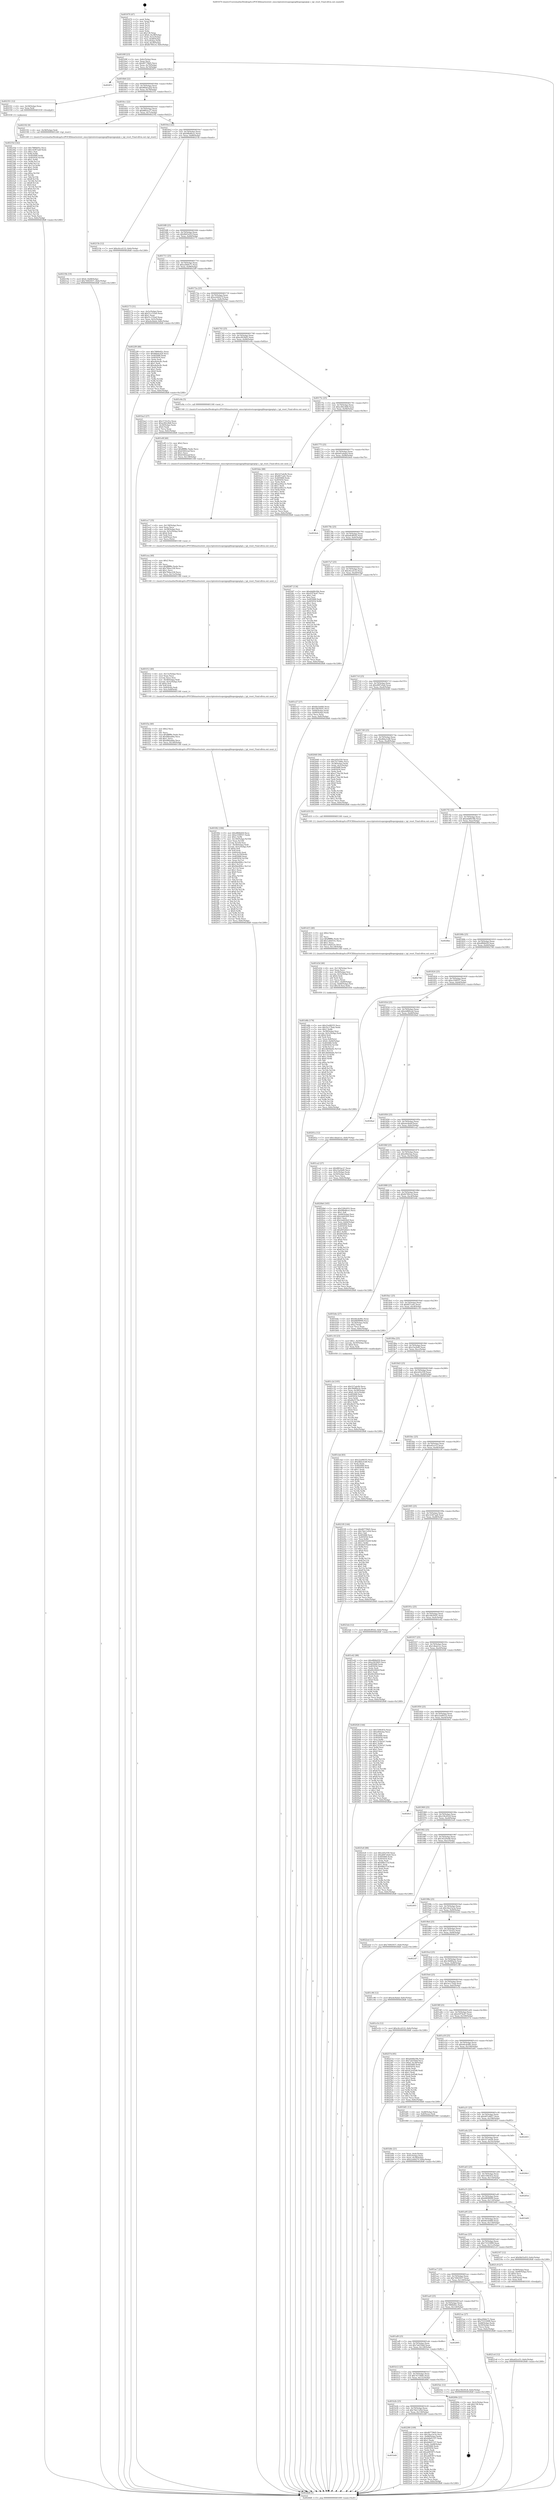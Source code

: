 digraph "0x401670" {
  label = "0x401670 (/mnt/c/Users/mathe/Desktop/tcc/POCII/binaries/extr_emscriptentestsopenjpeglibopenjpegtgt.c_tgt_reset_Final-ollvm.out::main(0))"
  labelloc = "t"
  node[shape=record]

  Entry [label="",width=0.3,height=0.3,shape=circle,fillcolor=black,style=filled]
  "0x40169f" [label="{
     0x40169f [23]\l
     | [instrs]\l
     &nbsp;&nbsp;0x40169f \<+3\>: mov -0x6c(%rbp),%eax\l
     &nbsp;&nbsp;0x4016a2 \<+2\>: mov %eax,%ecx\l
     &nbsp;&nbsp;0x4016a4 \<+6\>: sub $0x80779fd5,%ecx\l
     &nbsp;&nbsp;0x4016aa \<+3\>: mov %eax,-0x70(%rbp)\l
     &nbsp;&nbsp;0x4016ad \<+3\>: mov %ecx,-0x74(%rbp)\l
     &nbsp;&nbsp;0x4016b0 \<+6\>: je 000000000040287c \<main+0x120c\>\l
  }"]
  "0x40287c" [label="{
     0x40287c\l
  }", style=dashed]
  "0x4016b6" [label="{
     0x4016b6 [22]\l
     | [instrs]\l
     &nbsp;&nbsp;0x4016b6 \<+5\>: jmp 00000000004016bb \<main+0x4b\>\l
     &nbsp;&nbsp;0x4016bb \<+3\>: mov -0x70(%rbp),%eax\l
     &nbsp;&nbsp;0x4016be \<+5\>: sub $0x86b4cd24,%eax\l
     &nbsp;&nbsp;0x4016c3 \<+3\>: mov %eax,-0x78(%rbp)\l
     &nbsp;&nbsp;0x4016c6 \<+6\>: je 0000000000402351 \<main+0xce1\>\l
  }"]
  Exit [label="",width=0.3,height=0.3,shape=circle,fillcolor=black,style=filled,peripheries=2]
  "0x402351" [label="{
     0x402351 [12]\l
     | [instrs]\l
     &nbsp;&nbsp;0x402351 \<+4\>: mov -0x58(%rbp),%rax\l
     &nbsp;&nbsp;0x402355 \<+3\>: mov %rax,%rdi\l
     &nbsp;&nbsp;0x402358 \<+5\>: call 0000000000401030 \<free@plt\>\l
     | [calls]\l
     &nbsp;&nbsp;0x401030 \{1\} (unknown)\l
  }"]
  "0x4016cc" [label="{
     0x4016cc [22]\l
     | [instrs]\l
     &nbsp;&nbsp;0x4016cc \<+5\>: jmp 00000000004016d1 \<main+0x61\>\l
     &nbsp;&nbsp;0x4016d1 \<+3\>: mov -0x70(%rbp),%eax\l
     &nbsp;&nbsp;0x4016d4 \<+5\>: sub $0x8f65ac27,%eax\l
     &nbsp;&nbsp;0x4016d9 \<+3\>: mov %eax,-0x7c(%rbp)\l
     &nbsp;&nbsp;0x4016dc \<+6\>: je 0000000000402192 \<main+0xb22\>\l
  }"]
  "0x40235d" [label="{
     0x40235d [142]\l
     | [instrs]\l
     &nbsp;&nbsp;0x40235d \<+5\>: mov $0x7880b92c,%ecx\l
     &nbsp;&nbsp;0x402362 \<+5\>: mov $0x14387aa8,%edx\l
     &nbsp;&nbsp;0x402367 \<+3\>: mov $0x1,%sil\l
     &nbsp;&nbsp;0x40236a \<+3\>: xor %r8d,%r8d\l
     &nbsp;&nbsp;0x40236d \<+8\>: mov 0x405068,%r9d\l
     &nbsp;&nbsp;0x402375 \<+8\>: mov 0x405054,%r10d\l
     &nbsp;&nbsp;0x40237d \<+4\>: sub $0x1,%r8d\l
     &nbsp;&nbsp;0x402381 \<+3\>: mov %r9d,%r11d\l
     &nbsp;&nbsp;0x402384 \<+3\>: add %r8d,%r11d\l
     &nbsp;&nbsp;0x402387 \<+4\>: imul %r11d,%r9d\l
     &nbsp;&nbsp;0x40238b \<+4\>: and $0x1,%r9d\l
     &nbsp;&nbsp;0x40238f \<+4\>: cmp $0x0,%r9d\l
     &nbsp;&nbsp;0x402393 \<+3\>: sete %bl\l
     &nbsp;&nbsp;0x402396 \<+4\>: cmp $0xa,%r10d\l
     &nbsp;&nbsp;0x40239a \<+4\>: setl %r14b\l
     &nbsp;&nbsp;0x40239e \<+3\>: mov %bl,%r15b\l
     &nbsp;&nbsp;0x4023a1 \<+4\>: xor $0xff,%r15b\l
     &nbsp;&nbsp;0x4023a5 \<+3\>: mov %r14b,%r12b\l
     &nbsp;&nbsp;0x4023a8 \<+4\>: xor $0xff,%r12b\l
     &nbsp;&nbsp;0x4023ac \<+4\>: xor $0x0,%sil\l
     &nbsp;&nbsp;0x4023b0 \<+3\>: mov %r15b,%r13b\l
     &nbsp;&nbsp;0x4023b3 \<+4\>: and $0x0,%r13b\l
     &nbsp;&nbsp;0x4023b7 \<+3\>: and %sil,%bl\l
     &nbsp;&nbsp;0x4023ba \<+3\>: mov %r12b,%al\l
     &nbsp;&nbsp;0x4023bd \<+2\>: and $0x0,%al\l
     &nbsp;&nbsp;0x4023bf \<+3\>: and %sil,%r14b\l
     &nbsp;&nbsp;0x4023c2 \<+3\>: or %bl,%r13b\l
     &nbsp;&nbsp;0x4023c5 \<+3\>: or %r14b,%al\l
     &nbsp;&nbsp;0x4023c8 \<+3\>: xor %al,%r13b\l
     &nbsp;&nbsp;0x4023cb \<+3\>: or %r12b,%r15b\l
     &nbsp;&nbsp;0x4023ce \<+4\>: xor $0xff,%r15b\l
     &nbsp;&nbsp;0x4023d2 \<+4\>: or $0x0,%sil\l
     &nbsp;&nbsp;0x4023d6 \<+3\>: and %sil,%r15b\l
     &nbsp;&nbsp;0x4023d9 \<+3\>: or %r15b,%r13b\l
     &nbsp;&nbsp;0x4023dc \<+4\>: test $0x1,%r13b\l
     &nbsp;&nbsp;0x4023e0 \<+3\>: cmovne %edx,%ecx\l
     &nbsp;&nbsp;0x4023e3 \<+3\>: mov %ecx,-0x6c(%rbp)\l
     &nbsp;&nbsp;0x4023e6 \<+5\>: jmp 00000000004028d8 \<main+0x1268\>\l
  }"]
  "0x402192" [label="{
     0x402192 [9]\l
     | [instrs]\l
     &nbsp;&nbsp;0x402192 \<+4\>: mov -0x58(%rbp),%rdi\l
     &nbsp;&nbsp;0x402196 \<+5\>: call 0000000000401240 \<tgt_reset\>\l
     | [calls]\l
     &nbsp;&nbsp;0x401240 \{1\} (/mnt/c/Users/mathe/Desktop/tcc/POCII/binaries/extr_emscriptentestsopenjpeglibopenjpegtgt.c_tgt_reset_Final-ollvm.out::tgt_reset)\l
  }"]
  "0x4016e2" [label="{
     0x4016e2 [22]\l
     | [instrs]\l
     &nbsp;&nbsp;0x4016e2 \<+5\>: jmp 00000000004016e7 \<main+0x77\>\l
     &nbsp;&nbsp;0x4016e7 \<+3\>: mov -0x70(%rbp),%eax\l
     &nbsp;&nbsp;0x4016ea \<+5\>: sub $0x99b46cec,%eax\l
     &nbsp;&nbsp;0x4016ef \<+3\>: mov %eax,-0x80(%rbp)\l
     &nbsp;&nbsp;0x4016f2 \<+6\>: je 000000000040215b \<main+0xaeb\>\l
  }"]
  "0x401b44" [label="{
     0x401b44\l
  }", style=dashed]
  "0x40215b" [label="{
     0x40215b [12]\l
     | [instrs]\l
     &nbsp;&nbsp;0x40215b \<+7\>: movl $0xc6ccd122,-0x6c(%rbp)\l
     &nbsp;&nbsp;0x402162 \<+5\>: jmp 00000000004028d8 \<main+0x1268\>\l
  }"]
  "0x4016f8" [label="{
     0x4016f8 [25]\l
     | [instrs]\l
     &nbsp;&nbsp;0x4016f8 \<+5\>: jmp 00000000004016fd \<main+0x8d\>\l
     &nbsp;&nbsp;0x4016fd \<+3\>: mov -0x70(%rbp),%eax\l
     &nbsp;&nbsp;0x401700 \<+5\>: sub $0x9b03e91f,%eax\l
     &nbsp;&nbsp;0x401705 \<+6\>: mov %eax,-0x84(%rbp)\l
     &nbsp;&nbsp;0x40170b \<+6\>: je 0000000000402173 \<main+0xb03\>\l
  }"]
  "0x402280" [label="{
     0x402280 [109]\l
     | [instrs]\l
     &nbsp;&nbsp;0x402280 \<+5\>: mov $0x80779fd5,%eax\l
     &nbsp;&nbsp;0x402285 \<+5\>: mov $0x34a23e3a,%ecx\l
     &nbsp;&nbsp;0x40228a \<+3\>: mov -0x68(%rbp),%edx\l
     &nbsp;&nbsp;0x40228d \<+6\>: add $0x4db01337,%edx\l
     &nbsp;&nbsp;0x402293 \<+3\>: add $0x1,%edx\l
     &nbsp;&nbsp;0x402296 \<+6\>: sub $0x4db01337,%edx\l
     &nbsp;&nbsp;0x40229c \<+3\>: mov %edx,-0x68(%rbp)\l
     &nbsp;&nbsp;0x40229f \<+7\>: mov 0x405068,%edx\l
     &nbsp;&nbsp;0x4022a6 \<+7\>: mov 0x405054,%esi\l
     &nbsp;&nbsp;0x4022ad \<+2\>: mov %edx,%edi\l
     &nbsp;&nbsp;0x4022af \<+6\>: add $0xafd93873,%edi\l
     &nbsp;&nbsp;0x4022b5 \<+3\>: sub $0x1,%edi\l
     &nbsp;&nbsp;0x4022b8 \<+6\>: sub $0xafd93873,%edi\l
     &nbsp;&nbsp;0x4022be \<+3\>: imul %edi,%edx\l
     &nbsp;&nbsp;0x4022c1 \<+3\>: and $0x1,%edx\l
     &nbsp;&nbsp;0x4022c4 \<+3\>: cmp $0x0,%edx\l
     &nbsp;&nbsp;0x4022c7 \<+4\>: sete %r8b\l
     &nbsp;&nbsp;0x4022cb \<+3\>: cmp $0xa,%esi\l
     &nbsp;&nbsp;0x4022ce \<+4\>: setl %r9b\l
     &nbsp;&nbsp;0x4022d2 \<+3\>: mov %r8b,%r10b\l
     &nbsp;&nbsp;0x4022d5 \<+3\>: and %r9b,%r10b\l
     &nbsp;&nbsp;0x4022d8 \<+3\>: xor %r9b,%r8b\l
     &nbsp;&nbsp;0x4022db \<+3\>: or %r8b,%r10b\l
     &nbsp;&nbsp;0x4022de \<+4\>: test $0x1,%r10b\l
     &nbsp;&nbsp;0x4022e2 \<+3\>: cmovne %ecx,%eax\l
     &nbsp;&nbsp;0x4022e5 \<+3\>: mov %eax,-0x6c(%rbp)\l
     &nbsp;&nbsp;0x4022e8 \<+5\>: jmp 00000000004028d8 \<main+0x1268\>\l
  }"]
  "0x402173" [label="{
     0x402173 [31]\l
     | [instrs]\l
     &nbsp;&nbsp;0x402173 \<+3\>: mov -0x5c(%rbp),%eax\l
     &nbsp;&nbsp;0x402176 \<+5\>: add $0x51c152a0,%eax\l
     &nbsp;&nbsp;0x40217b \<+3\>: add $0x1,%eax\l
     &nbsp;&nbsp;0x40217e \<+5\>: sub $0x51c152a0,%eax\l
     &nbsp;&nbsp;0x402183 \<+3\>: mov %eax,-0x5c(%rbp)\l
     &nbsp;&nbsp;0x402186 \<+7\>: movl $0xebc8afaf,-0x6c(%rbp)\l
     &nbsp;&nbsp;0x40218d \<+5\>: jmp 00000000004028d8 \<main+0x1268\>\l
  }"]
  "0x401711" [label="{
     0x401711 [25]\l
     | [instrs]\l
     &nbsp;&nbsp;0x401711 \<+5\>: jmp 0000000000401716 \<main+0xa6\>\l
     &nbsp;&nbsp;0x401716 \<+3\>: mov -0x70(%rbp),%eax\l
     &nbsp;&nbsp;0x401719 \<+5\>: sub $0xa20bfe71,%eax\l
     &nbsp;&nbsp;0x40171e \<+6\>: mov %eax,-0x88(%rbp)\l
     &nbsp;&nbsp;0x401724 \<+6\>: je 00000000004022f9 \<main+0xc89\>\l
  }"]
  "0x401b2b" [label="{
     0x401b2b [25]\l
     | [instrs]\l
     &nbsp;&nbsp;0x401b2b \<+5\>: jmp 0000000000401b30 \<main+0x4c0\>\l
     &nbsp;&nbsp;0x401b30 \<+3\>: mov -0x70(%rbp),%eax\l
     &nbsp;&nbsp;0x401b33 \<+5\>: sub $0x7bb11d5d,%eax\l
     &nbsp;&nbsp;0x401b38 \<+6\>: mov %eax,-0x130(%rbp)\l
     &nbsp;&nbsp;0x401b3e \<+6\>: je 0000000000402280 \<main+0xc10\>\l
  }"]
  "0x4022f9" [label="{
     0x4022f9 [88]\l
     | [instrs]\l
     &nbsp;&nbsp;0x4022f9 \<+5\>: mov $0x7880b92c,%eax\l
     &nbsp;&nbsp;0x4022fe \<+5\>: mov $0x86b4cd24,%ecx\l
     &nbsp;&nbsp;0x402303 \<+7\>: mov 0x405068,%edx\l
     &nbsp;&nbsp;0x40230a \<+7\>: mov 0x405054,%esi\l
     &nbsp;&nbsp;0x402311 \<+2\>: mov %edx,%edi\l
     &nbsp;&nbsp;0x402313 \<+6\>: sub $0xa4efac8c,%edi\l
     &nbsp;&nbsp;0x402319 \<+3\>: sub $0x1,%edi\l
     &nbsp;&nbsp;0x40231c \<+6\>: add $0xa4efac8c,%edi\l
     &nbsp;&nbsp;0x402322 \<+3\>: imul %edi,%edx\l
     &nbsp;&nbsp;0x402325 \<+3\>: and $0x1,%edx\l
     &nbsp;&nbsp;0x402328 \<+3\>: cmp $0x0,%edx\l
     &nbsp;&nbsp;0x40232b \<+4\>: sete %r8b\l
     &nbsp;&nbsp;0x40232f \<+3\>: cmp $0xa,%esi\l
     &nbsp;&nbsp;0x402332 \<+4\>: setl %r9b\l
     &nbsp;&nbsp;0x402336 \<+3\>: mov %r8b,%r10b\l
     &nbsp;&nbsp;0x402339 \<+3\>: and %r9b,%r10b\l
     &nbsp;&nbsp;0x40233c \<+3\>: xor %r9b,%r8b\l
     &nbsp;&nbsp;0x40233f \<+3\>: or %r8b,%r10b\l
     &nbsp;&nbsp;0x402342 \<+4\>: test $0x1,%r10b\l
     &nbsp;&nbsp;0x402346 \<+3\>: cmovne %ecx,%eax\l
     &nbsp;&nbsp;0x402349 \<+3\>: mov %eax,-0x6c(%rbp)\l
     &nbsp;&nbsp;0x40234c \<+5\>: jmp 00000000004028d8 \<main+0x1268\>\l
  }"]
  "0x40172a" [label="{
     0x40172a [25]\l
     | [instrs]\l
     &nbsp;&nbsp;0x40172a \<+5\>: jmp 000000000040172f \<main+0xbf\>\l
     &nbsp;&nbsp;0x40172f \<+3\>: mov -0x70(%rbp),%eax\l
     &nbsp;&nbsp;0x401732 \<+5\>: sub $0xa2d4427f,%eax\l
     &nbsp;&nbsp;0x401737 \<+6\>: mov %eax,-0x8c(%rbp)\l
     &nbsp;&nbsp;0x40173d \<+6\>: je 0000000000401ba3 \<main+0x533\>\l
  }"]
  "0x40269e" [label="{
     0x40269e [21]\l
     | [instrs]\l
     &nbsp;&nbsp;0x40269e \<+3\>: mov -0x2c(%rbp),%eax\l
     &nbsp;&nbsp;0x4026a1 \<+7\>: add $0x138,%rsp\l
     &nbsp;&nbsp;0x4026a8 \<+1\>: pop %rbx\l
     &nbsp;&nbsp;0x4026a9 \<+2\>: pop %r12\l
     &nbsp;&nbsp;0x4026ab \<+2\>: pop %r13\l
     &nbsp;&nbsp;0x4026ad \<+2\>: pop %r14\l
     &nbsp;&nbsp;0x4026af \<+2\>: pop %r15\l
     &nbsp;&nbsp;0x4026b1 \<+1\>: pop %rbp\l
     &nbsp;&nbsp;0x4026b2 \<+1\>: ret\l
  }"]
  "0x401ba3" [label="{
     0x401ba3 [27]\l
     | [instrs]\l
     &nbsp;&nbsp;0x401ba3 \<+5\>: mov $0x3735cf1e,%eax\l
     &nbsp;&nbsp;0x401ba8 \<+5\>: mov $0xa382c6b8,%ecx\l
     &nbsp;&nbsp;0x401bad \<+3\>: mov -0x30(%rbp),%edx\l
     &nbsp;&nbsp;0x401bb0 \<+3\>: cmp $0x0,%edx\l
     &nbsp;&nbsp;0x401bb3 \<+3\>: cmove %ecx,%eax\l
     &nbsp;&nbsp;0x401bb6 \<+3\>: mov %eax,-0x6c(%rbp)\l
     &nbsp;&nbsp;0x401bb9 \<+5\>: jmp 00000000004028d8 \<main+0x1268\>\l
  }"]
  "0x401743" [label="{
     0x401743 [25]\l
     | [instrs]\l
     &nbsp;&nbsp;0x401743 \<+5\>: jmp 0000000000401748 \<main+0xd8\>\l
     &nbsp;&nbsp;0x401748 \<+3\>: mov -0x70(%rbp),%eax\l
     &nbsp;&nbsp;0x40174b \<+5\>: sub $0xa381fb05,%eax\l
     &nbsp;&nbsp;0x401750 \<+6\>: mov %eax,-0x90(%rbp)\l
     &nbsp;&nbsp;0x401756 \<+6\>: je 0000000000401e9a \<main+0x82a\>\l
  }"]
  "0x401b12" [label="{
     0x401b12 [25]\l
     | [instrs]\l
     &nbsp;&nbsp;0x401b12 \<+5\>: jmp 0000000000401b17 \<main+0x4a7\>\l
     &nbsp;&nbsp;0x401b17 \<+3\>: mov -0x70(%rbp),%eax\l
     &nbsp;&nbsp;0x401b1a \<+5\>: sub $0x7b718f4e,%eax\l
     &nbsp;&nbsp;0x401b1f \<+6\>: mov %eax,-0x12c(%rbp)\l
     &nbsp;&nbsp;0x401b25 \<+6\>: je 000000000040269e \<main+0x102e\>\l
  }"]
  "0x401e9a" [label="{
     0x401e9a [5]\l
     | [instrs]\l
     &nbsp;&nbsp;0x401e9a \<+5\>: call 0000000000401160 \<next_i\>\l
     | [calls]\l
     &nbsp;&nbsp;0x401160 \{1\} (/mnt/c/Users/mathe/Desktop/tcc/POCII/binaries/extr_emscriptentestsopenjpeglibopenjpegtgt.c_tgt_reset_Final-ollvm.out::next_i)\l
  }"]
  "0x40175c" [label="{
     0x40175c [25]\l
     | [instrs]\l
     &nbsp;&nbsp;0x40175c \<+5\>: jmp 0000000000401761 \<main+0xf1\>\l
     &nbsp;&nbsp;0x401761 \<+3\>: mov -0x70(%rbp),%eax\l
     &nbsp;&nbsp;0x401764 \<+5\>: sub $0xa382c6b8,%eax\l
     &nbsp;&nbsp;0x401769 \<+6\>: mov %eax,-0x94(%rbp)\l
     &nbsp;&nbsp;0x40176f \<+6\>: je 0000000000401bbe \<main+0x54e\>\l
  }"]
  "0x4025dc" [label="{
     0x4025dc [12]\l
     | [instrs]\l
     &nbsp;&nbsp;0x4025dc \<+7\>: movl $0x236c65c8,-0x6c(%rbp)\l
     &nbsp;&nbsp;0x4025e3 \<+5\>: jmp 00000000004028d8 \<main+0x1268\>\l
  }"]
  "0x401bbe" [label="{
     0x401bbe [88]\l
     | [instrs]\l
     &nbsp;&nbsp;0x401bbe \<+5\>: mov $0x527adcfb,%eax\l
     &nbsp;&nbsp;0x401bc3 \<+5\>: mov $0xff27ca0c,%ecx\l
     &nbsp;&nbsp;0x401bc8 \<+7\>: mov 0x405068,%edx\l
     &nbsp;&nbsp;0x401bcf \<+7\>: mov 0x405054,%esi\l
     &nbsp;&nbsp;0x401bd6 \<+2\>: mov %edx,%edi\l
     &nbsp;&nbsp;0x401bd8 \<+6\>: add $0xac04ac3c,%edi\l
     &nbsp;&nbsp;0x401bde \<+3\>: sub $0x1,%edi\l
     &nbsp;&nbsp;0x401be1 \<+6\>: sub $0xac04ac3c,%edi\l
     &nbsp;&nbsp;0x401be7 \<+3\>: imul %edi,%edx\l
     &nbsp;&nbsp;0x401bea \<+3\>: and $0x1,%edx\l
     &nbsp;&nbsp;0x401bed \<+3\>: cmp $0x0,%edx\l
     &nbsp;&nbsp;0x401bf0 \<+4\>: sete %r8b\l
     &nbsp;&nbsp;0x401bf4 \<+3\>: cmp $0xa,%esi\l
     &nbsp;&nbsp;0x401bf7 \<+4\>: setl %r9b\l
     &nbsp;&nbsp;0x401bfb \<+3\>: mov %r8b,%r10b\l
     &nbsp;&nbsp;0x401bfe \<+3\>: and %r9b,%r10b\l
     &nbsp;&nbsp;0x401c01 \<+3\>: xor %r9b,%r8b\l
     &nbsp;&nbsp;0x401c04 \<+3\>: or %r8b,%r10b\l
     &nbsp;&nbsp;0x401c07 \<+4\>: test $0x1,%r10b\l
     &nbsp;&nbsp;0x401c0b \<+3\>: cmovne %ecx,%eax\l
     &nbsp;&nbsp;0x401c0e \<+3\>: mov %eax,-0x6c(%rbp)\l
     &nbsp;&nbsp;0x401c11 \<+5\>: jmp 00000000004028d8 \<main+0x1268\>\l
  }"]
  "0x401775" [label="{
     0x401775 [25]\l
     | [instrs]\l
     &nbsp;&nbsp;0x401775 \<+5\>: jmp 000000000040177a \<main+0x10a\>\l
     &nbsp;&nbsp;0x40177a \<+3\>: mov -0x70(%rbp),%eax\l
     &nbsp;&nbsp;0x40177d \<+5\>: sub $0xb01abde0,%eax\l
     &nbsp;&nbsp;0x401782 \<+6\>: mov %eax,-0x98(%rbp)\l
     &nbsp;&nbsp;0x401788 \<+6\>: je 00000000004024eb \<main+0xe7b\>\l
  }"]
  "0x401af9" [label="{
     0x401af9 [25]\l
     | [instrs]\l
     &nbsp;&nbsp;0x401af9 \<+5\>: jmp 0000000000401afe \<main+0x48e\>\l
     &nbsp;&nbsp;0x401afe \<+3\>: mov -0x70(%rbp),%eax\l
     &nbsp;&nbsp;0x401b01 \<+5\>: sub $0x7ab55bbf,%eax\l
     &nbsp;&nbsp;0x401b06 \<+6\>: mov %eax,-0x128(%rbp)\l
     &nbsp;&nbsp;0x401b0c \<+6\>: je 00000000004025dc \<main+0xf6c\>\l
  }"]
  "0x4024eb" [label="{
     0x4024eb\l
  }", style=dashed]
  "0x40178e" [label="{
     0x40178e [25]\l
     | [instrs]\l
     &nbsp;&nbsp;0x40178e \<+5\>: jmp 0000000000401793 \<main+0x123\>\l
     &nbsp;&nbsp;0x401793 \<+3\>: mov -0x70(%rbp),%eax\l
     &nbsp;&nbsp;0x401796 \<+5\>: sub $0xb9cf85d2,%eax\l
     &nbsp;&nbsp;0x40179b \<+6\>: mov %eax,-0x9c(%rbp)\l
     &nbsp;&nbsp;0x4017a1 \<+6\>: je 00000000004024f7 \<main+0xe87\>\l
  }"]
  "0x402895" [label="{
     0x402895\l
  }", style=dashed]
  "0x4024f7" [label="{
     0x4024f7 [134]\l
     | [instrs]\l
     &nbsp;&nbsp;0x4024f7 \<+5\>: mov $0xddd0b30b,%eax\l
     &nbsp;&nbsp;0x4024fc \<+5\>: mov $0x43f74e47,%ecx\l
     &nbsp;&nbsp;0x402501 \<+2\>: mov $0x1,%dl\l
     &nbsp;&nbsp;0x402503 \<+2\>: xor %esi,%esi\l
     &nbsp;&nbsp;0x402505 \<+7\>: mov 0x405068,%edi\l
     &nbsp;&nbsp;0x40250c \<+8\>: mov 0x405054,%r8d\l
     &nbsp;&nbsp;0x402514 \<+3\>: sub $0x1,%esi\l
     &nbsp;&nbsp;0x402517 \<+3\>: mov %edi,%r9d\l
     &nbsp;&nbsp;0x40251a \<+3\>: add %esi,%r9d\l
     &nbsp;&nbsp;0x40251d \<+4\>: imul %r9d,%edi\l
     &nbsp;&nbsp;0x402521 \<+3\>: and $0x1,%edi\l
     &nbsp;&nbsp;0x402524 \<+3\>: cmp $0x0,%edi\l
     &nbsp;&nbsp;0x402527 \<+4\>: sete %r10b\l
     &nbsp;&nbsp;0x40252b \<+4\>: cmp $0xa,%r8d\l
     &nbsp;&nbsp;0x40252f \<+4\>: setl %r11b\l
     &nbsp;&nbsp;0x402533 \<+3\>: mov %r10b,%bl\l
     &nbsp;&nbsp;0x402536 \<+3\>: xor $0xff,%bl\l
     &nbsp;&nbsp;0x402539 \<+3\>: mov %r11b,%r14b\l
     &nbsp;&nbsp;0x40253c \<+4\>: xor $0xff,%r14b\l
     &nbsp;&nbsp;0x402540 \<+3\>: xor $0x1,%dl\l
     &nbsp;&nbsp;0x402543 \<+3\>: mov %bl,%r15b\l
     &nbsp;&nbsp;0x402546 \<+4\>: and $0xff,%r15b\l
     &nbsp;&nbsp;0x40254a \<+3\>: and %dl,%r10b\l
     &nbsp;&nbsp;0x40254d \<+3\>: mov %r14b,%r12b\l
     &nbsp;&nbsp;0x402550 \<+4\>: and $0xff,%r12b\l
     &nbsp;&nbsp;0x402554 \<+3\>: and %dl,%r11b\l
     &nbsp;&nbsp;0x402557 \<+3\>: or %r10b,%r15b\l
     &nbsp;&nbsp;0x40255a \<+3\>: or %r11b,%r12b\l
     &nbsp;&nbsp;0x40255d \<+3\>: xor %r12b,%r15b\l
     &nbsp;&nbsp;0x402560 \<+3\>: or %r14b,%bl\l
     &nbsp;&nbsp;0x402563 \<+3\>: xor $0xff,%bl\l
     &nbsp;&nbsp;0x402566 \<+3\>: or $0x1,%dl\l
     &nbsp;&nbsp;0x402569 \<+2\>: and %dl,%bl\l
     &nbsp;&nbsp;0x40256b \<+3\>: or %bl,%r15b\l
     &nbsp;&nbsp;0x40256e \<+4\>: test $0x1,%r15b\l
     &nbsp;&nbsp;0x402572 \<+3\>: cmovne %ecx,%eax\l
     &nbsp;&nbsp;0x402575 \<+3\>: mov %eax,-0x6c(%rbp)\l
     &nbsp;&nbsp;0x402578 \<+5\>: jmp 00000000004028d8 \<main+0x1268\>\l
  }"]
  "0x4017a7" [label="{
     0x4017a7 [25]\l
     | [instrs]\l
     &nbsp;&nbsp;0x4017a7 \<+5\>: jmp 00000000004017ac \<main+0x13c\>\l
     &nbsp;&nbsp;0x4017ac \<+3\>: mov -0x70(%rbp),%eax\l
     &nbsp;&nbsp;0x4017af \<+5\>: sub $0xc6ccd122,%eax\l
     &nbsp;&nbsp;0x4017b4 \<+6\>: mov %eax,-0xa0(%rbp)\l
     &nbsp;&nbsp;0x4017ba \<+6\>: je 0000000000401e27 \<main+0x7b7\>\l
  }"]
  "0x4021e4" [label="{
     0x4021e4 [12]\l
     | [instrs]\l
     &nbsp;&nbsp;0x4021e4 \<+7\>: movl $0xa62ce53,-0x6c(%rbp)\l
     &nbsp;&nbsp;0x4021eb \<+5\>: jmp 00000000004028d8 \<main+0x1268\>\l
  }"]
  "0x401e27" [label="{
     0x401e27 [27]\l
     | [instrs]\l
     &nbsp;&nbsp;0x401e27 \<+5\>: mov $0x6b1fe840,%eax\l
     &nbsp;&nbsp;0x401e2c \<+5\>: mov $0x184392f1,%ecx\l
     &nbsp;&nbsp;0x401e31 \<+3\>: mov -0x64(%rbp),%edx\l
     &nbsp;&nbsp;0x401e34 \<+3\>: cmp -0x60(%rbp),%edx\l
     &nbsp;&nbsp;0x401e37 \<+3\>: cmovl %ecx,%eax\l
     &nbsp;&nbsp;0x401e3a \<+3\>: mov %eax,-0x6c(%rbp)\l
     &nbsp;&nbsp;0x401e3d \<+5\>: jmp 00000000004028d8 \<main+0x1268\>\l
  }"]
  "0x4017c0" [label="{
     0x4017c0 [25]\l
     | [instrs]\l
     &nbsp;&nbsp;0x4017c0 \<+5\>: jmp 00000000004017c5 \<main+0x155\>\l
     &nbsp;&nbsp;0x4017c5 \<+3\>: mov -0x70(%rbp),%eax\l
     &nbsp;&nbsp;0x4017c8 \<+5\>: sub $0xd087e6a6,%eax\l
     &nbsp;&nbsp;0x4017cd \<+6\>: mov %eax,-0xa4(%rbp)\l
     &nbsp;&nbsp;0x4017d3 \<+6\>: je 0000000000402640 \<main+0xfd0\>\l
  }"]
  "0x401ae0" [label="{
     0x401ae0 [25]\l
     | [instrs]\l
     &nbsp;&nbsp;0x401ae0 \<+5\>: jmp 0000000000401ae5 \<main+0x475\>\l
     &nbsp;&nbsp;0x401ae5 \<+3\>: mov -0x70(%rbp),%eax\l
     &nbsp;&nbsp;0x401ae8 \<+5\>: sub $0x7880b92c,%eax\l
     &nbsp;&nbsp;0x401aed \<+6\>: mov %eax,-0x124(%rbp)\l
     &nbsp;&nbsp;0x401af3 \<+6\>: je 0000000000402895 \<main+0x1225\>\l
  }"]
  "0x402640" [label="{
     0x402640 [94]\l
     | [instrs]\l
     &nbsp;&nbsp;0x402640 \<+5\>: mov $0x2d5e550,%eax\l
     &nbsp;&nbsp;0x402645 \<+5\>: mov $0x7b718f4e,%ecx\l
     &nbsp;&nbsp;0x40264a \<+3\>: mov -0x38(%rbp),%edx\l
     &nbsp;&nbsp;0x40264d \<+3\>: mov %edx,-0x2c(%rbp)\l
     &nbsp;&nbsp;0x402650 \<+7\>: mov 0x405068,%edx\l
     &nbsp;&nbsp;0x402657 \<+7\>: mov 0x405054,%esi\l
     &nbsp;&nbsp;0x40265e \<+2\>: mov %edx,%edi\l
     &nbsp;&nbsp;0x402660 \<+6\>: add $0xe174ac36,%edi\l
     &nbsp;&nbsp;0x402666 \<+3\>: sub $0x1,%edi\l
     &nbsp;&nbsp;0x402669 \<+6\>: sub $0xe174ac36,%edi\l
     &nbsp;&nbsp;0x40266f \<+3\>: imul %edi,%edx\l
     &nbsp;&nbsp;0x402672 \<+3\>: and $0x1,%edx\l
     &nbsp;&nbsp;0x402675 \<+3\>: cmp $0x0,%edx\l
     &nbsp;&nbsp;0x402678 \<+4\>: sete %r8b\l
     &nbsp;&nbsp;0x40267c \<+3\>: cmp $0xa,%esi\l
     &nbsp;&nbsp;0x40267f \<+4\>: setl %r9b\l
     &nbsp;&nbsp;0x402683 \<+3\>: mov %r8b,%r10b\l
     &nbsp;&nbsp;0x402686 \<+3\>: and %r9b,%r10b\l
     &nbsp;&nbsp;0x402689 \<+3\>: xor %r9b,%r8b\l
     &nbsp;&nbsp;0x40268c \<+3\>: or %r8b,%r10b\l
     &nbsp;&nbsp;0x40268f \<+4\>: test $0x1,%r10b\l
     &nbsp;&nbsp;0x402693 \<+3\>: cmovne %ecx,%eax\l
     &nbsp;&nbsp;0x402696 \<+3\>: mov %eax,-0x6c(%rbp)\l
     &nbsp;&nbsp;0x402699 \<+5\>: jmp 00000000004028d8 \<main+0x1268\>\l
  }"]
  "0x4017d9" [label="{
     0x4017d9 [25]\l
     | [instrs]\l
     &nbsp;&nbsp;0x4017d9 \<+5\>: jmp 00000000004017de \<main+0x16e\>\l
     &nbsp;&nbsp;0x4017de \<+3\>: mov -0x70(%rbp),%eax\l
     &nbsp;&nbsp;0x4017e1 \<+5\>: sub $0xd8da3cd8,%eax\l
     &nbsp;&nbsp;0x4017e6 \<+6\>: mov %eax,-0xa8(%rbp)\l
     &nbsp;&nbsp;0x4017ec \<+6\>: je 0000000000401d10 \<main+0x6a0\>\l
  }"]
  "0x4021ae" [label="{
     0x4021ae [27]\l
     | [instrs]\l
     &nbsp;&nbsp;0x4021ae \<+5\>: mov $0xa20bfe71,%eax\l
     &nbsp;&nbsp;0x4021b3 \<+5\>: mov $0x73333999,%ecx\l
     &nbsp;&nbsp;0x4021b8 \<+3\>: mov -0x68(%rbp),%edx\l
     &nbsp;&nbsp;0x4021bb \<+3\>: cmp -0x50(%rbp),%edx\l
     &nbsp;&nbsp;0x4021be \<+3\>: cmovl %ecx,%eax\l
     &nbsp;&nbsp;0x4021c1 \<+3\>: mov %eax,-0x6c(%rbp)\l
     &nbsp;&nbsp;0x4021c4 \<+5\>: jmp 00000000004028d8 \<main+0x1268\>\l
  }"]
  "0x401d10" [label="{
     0x401d10 [5]\l
     | [instrs]\l
     &nbsp;&nbsp;0x401d10 \<+5\>: call 0000000000401160 \<next_i\>\l
     | [calls]\l
     &nbsp;&nbsp;0x401160 \{1\} (/mnt/c/Users/mathe/Desktop/tcc/POCII/binaries/extr_emscriptentestsopenjpeglibopenjpegtgt.c_tgt_reset_Final-ollvm.out::next_i)\l
  }"]
  "0x4017f2" [label="{
     0x4017f2 [25]\l
     | [instrs]\l
     &nbsp;&nbsp;0x4017f2 \<+5\>: jmp 00000000004017f7 \<main+0x187\>\l
     &nbsp;&nbsp;0x4017f7 \<+3\>: mov -0x70(%rbp),%eax\l
     &nbsp;&nbsp;0x4017fa \<+5\>: sub $0xddd0b30b,%eax\l
     &nbsp;&nbsp;0x4017ff \<+6\>: mov %eax,-0xac(%rbp)\l
     &nbsp;&nbsp;0x401805 \<+6\>: je 00000000004028be \<main+0x124e\>\l
  }"]
  "0x401ac7" [label="{
     0x401ac7 [25]\l
     | [instrs]\l
     &nbsp;&nbsp;0x401ac7 \<+5\>: jmp 0000000000401acc \<main+0x45c\>\l
     &nbsp;&nbsp;0x401acc \<+3\>: mov -0x70(%rbp),%eax\l
     &nbsp;&nbsp;0x401acf \<+5\>: sub $0x74943037,%eax\l
     &nbsp;&nbsp;0x401ad4 \<+6\>: mov %eax,-0x120(%rbp)\l
     &nbsp;&nbsp;0x401ada \<+6\>: je 00000000004021ae \<main+0xb3e\>\l
  }"]
  "0x4028be" [label="{
     0x4028be\l
  }", style=dashed]
  "0x40180b" [label="{
     0x40180b [25]\l
     | [instrs]\l
     &nbsp;&nbsp;0x40180b \<+5\>: jmp 0000000000401810 \<main+0x1a0\>\l
     &nbsp;&nbsp;0x401810 \<+3\>: mov -0x70(%rbp),%eax\l
     &nbsp;&nbsp;0x401813 \<+5\>: sub $0xdf84bf29,%eax\l
     &nbsp;&nbsp;0x401818 \<+6\>: mov %eax,-0xb0(%rbp)\l
     &nbsp;&nbsp;0x40181e \<+6\>: je 0000000000402766 \<main+0x10f6\>\l
  }"]
  "0x4021c9" [label="{
     0x4021c9 [27]\l
     | [instrs]\l
     &nbsp;&nbsp;0x4021c9 \<+4\>: mov -0x58(%rbp),%rax\l
     &nbsp;&nbsp;0x4021cd \<+4\>: movslq -0x68(%rbp),%rcx\l
     &nbsp;&nbsp;0x4021d1 \<+4\>: shl $0x4,%rcx\l
     &nbsp;&nbsp;0x4021d5 \<+3\>: add %rcx,%rax\l
     &nbsp;&nbsp;0x4021d8 \<+4\>: mov 0x8(%rax),%rax\l
     &nbsp;&nbsp;0x4021dc \<+3\>: mov %rax,%rdi\l
     &nbsp;&nbsp;0x4021df \<+5\>: call 0000000000401030 \<free@plt\>\l
     | [calls]\l
     &nbsp;&nbsp;0x401030 \{1\} (unknown)\l
  }"]
  "0x402766" [label="{
     0x402766\l
  }", style=dashed]
  "0x401824" [label="{
     0x401824 [25]\l
     | [instrs]\l
     &nbsp;&nbsp;0x401824 \<+5\>: jmp 0000000000401829 \<main+0x1b9\>\l
     &nbsp;&nbsp;0x401829 \<+3\>: mov -0x70(%rbp),%eax\l
     &nbsp;&nbsp;0x40182c \<+5\>: sub $0xe330f557,%eax\l
     &nbsp;&nbsp;0x401831 \<+6\>: mov %eax,-0xb4(%rbp)\l
     &nbsp;&nbsp;0x401837 \<+6\>: je 000000000040201a \<main+0x9aa\>\l
  }"]
  "0x40219b" [label="{
     0x40219b [19]\l
     | [instrs]\l
     &nbsp;&nbsp;0x40219b \<+7\>: movl $0x0,-0x68(%rbp)\l
     &nbsp;&nbsp;0x4021a2 \<+7\>: movl $0x74943037,-0x6c(%rbp)\l
     &nbsp;&nbsp;0x4021a9 \<+5\>: jmp 00000000004028d8 \<main+0x1268\>\l
  }"]
  "0x40201a" [label="{
     0x40201a [12]\l
     | [instrs]\l
     &nbsp;&nbsp;0x40201a \<+7\>: movl $0x1dbab1ec,-0x6c(%rbp)\l
     &nbsp;&nbsp;0x402021 \<+5\>: jmp 00000000004028d8 \<main+0x1268\>\l
  }"]
  "0x40183d" [label="{
     0x40183d [25]\l
     | [instrs]\l
     &nbsp;&nbsp;0x40183d \<+5\>: jmp 0000000000401842 \<main+0x1d2\>\l
     &nbsp;&nbsp;0x401842 \<+3\>: mov -0x70(%rbp),%eax\l
     &nbsp;&nbsp;0x401845 \<+5\>: sub $0xeb860ca4,%eax\l
     &nbsp;&nbsp;0x40184a \<+6\>: mov %eax,-0xb8(%rbp)\l
     &nbsp;&nbsp;0x401850 \<+6\>: je 00000000004028ad \<main+0x123d\>\l
  }"]
  "0x401aae" [label="{
     0x401aae [25]\l
     | [instrs]\l
     &nbsp;&nbsp;0x401aae \<+5\>: jmp 0000000000401ab3 \<main+0x443\>\l
     &nbsp;&nbsp;0x401ab3 \<+3\>: mov -0x70(%rbp),%eax\l
     &nbsp;&nbsp;0x401ab6 \<+5\>: sub $0x73333999,%eax\l
     &nbsp;&nbsp;0x401abb \<+6\>: mov %eax,-0x11c(%rbp)\l
     &nbsp;&nbsp;0x401ac1 \<+6\>: je 00000000004021c9 \<main+0xb59\>\l
  }"]
  "0x4028ad" [label="{
     0x4028ad\l
  }", style=dashed]
  "0x401856" [label="{
     0x401856 [25]\l
     | [instrs]\l
     &nbsp;&nbsp;0x401856 \<+5\>: jmp 000000000040185b \<main+0x1eb\>\l
     &nbsp;&nbsp;0x40185b \<+3\>: mov -0x70(%rbp),%eax\l
     &nbsp;&nbsp;0x40185e \<+5\>: sub $0xebc8afaf,%eax\l
     &nbsp;&nbsp;0x401863 \<+6\>: mov %eax,-0xbc(%rbp)\l
     &nbsp;&nbsp;0x401869 \<+6\>: je 0000000000401ca2 \<main+0x632\>\l
  }"]
  "0x402167" [label="{
     0x402167 [12]\l
     | [instrs]\l
     &nbsp;&nbsp;0x402167 \<+7\>: movl $0x9b03e91f,-0x6c(%rbp)\l
     &nbsp;&nbsp;0x40216e \<+5\>: jmp 00000000004028d8 \<main+0x1268\>\l
  }"]
  "0x401ca2" [label="{
     0x401ca2 [27]\l
     | [instrs]\l
     &nbsp;&nbsp;0x401ca2 \<+5\>: mov $0x8f65ac27,%eax\l
     &nbsp;&nbsp;0x401ca7 \<+5\>: mov $0x23a2b40,%ecx\l
     &nbsp;&nbsp;0x401cac \<+3\>: mov -0x5c(%rbp),%edx\l
     &nbsp;&nbsp;0x401caf \<+3\>: cmp -0x50(%rbp),%edx\l
     &nbsp;&nbsp;0x401cb2 \<+3\>: cmovl %ecx,%eax\l
     &nbsp;&nbsp;0x401cb5 \<+3\>: mov %eax,-0x6c(%rbp)\l
     &nbsp;&nbsp;0x401cb8 \<+5\>: jmp 00000000004028d8 \<main+0x1268\>\l
  }"]
  "0x40186f" [label="{
     0x40186f [25]\l
     | [instrs]\l
     &nbsp;&nbsp;0x40186f \<+5\>: jmp 0000000000401874 \<main+0x204\>\l
     &nbsp;&nbsp;0x401874 \<+3\>: mov -0x70(%rbp),%eax\l
     &nbsp;&nbsp;0x401877 \<+5\>: sub $0xef0dcfaa,%eax\l
     &nbsp;&nbsp;0x40187c \<+6\>: mov %eax,-0xc0(%rbp)\l
     &nbsp;&nbsp;0x401882 \<+6\>: je 00000000004020b6 \<main+0xa46\>\l
  }"]
  "0x401a95" [label="{
     0x401a95 [25]\l
     | [instrs]\l
     &nbsp;&nbsp;0x401a95 \<+5\>: jmp 0000000000401a9a \<main+0x42a\>\l
     &nbsp;&nbsp;0x401a9a \<+3\>: mov -0x70(%rbp),%eax\l
     &nbsp;&nbsp;0x401a9d \<+5\>: sub $0x6b1fe840,%eax\l
     &nbsp;&nbsp;0x401aa2 \<+6\>: mov %eax,-0x118(%rbp)\l
     &nbsp;&nbsp;0x401aa8 \<+6\>: je 0000000000402167 \<main+0xaf7\>\l
  }"]
  "0x4020b6" [label="{
     0x4020b6 [165]\l
     | [instrs]\l
     &nbsp;&nbsp;0x4020b6 \<+5\>: mov $0x530fc832,%eax\l
     &nbsp;&nbsp;0x4020bb \<+5\>: mov $0x99b46cec,%ecx\l
     &nbsp;&nbsp;0x4020c0 \<+2\>: mov $0x1,%dl\l
     &nbsp;&nbsp;0x4020c2 \<+3\>: mov -0x64(%rbp),%esi\l
     &nbsp;&nbsp;0x4020c5 \<+6\>: add $0x2ab62fe0,%esi\l
     &nbsp;&nbsp;0x4020cb \<+3\>: add $0x1,%esi\l
     &nbsp;&nbsp;0x4020ce \<+6\>: sub $0x2ab62fe0,%esi\l
     &nbsp;&nbsp;0x4020d4 \<+3\>: mov %esi,-0x64(%rbp)\l
     &nbsp;&nbsp;0x4020d7 \<+7\>: mov 0x405068,%esi\l
     &nbsp;&nbsp;0x4020de \<+7\>: mov 0x405054,%edi\l
     &nbsp;&nbsp;0x4020e5 \<+3\>: mov %esi,%r8d\l
     &nbsp;&nbsp;0x4020e8 \<+7\>: add $0x605d4421,%r8d\l
     &nbsp;&nbsp;0x4020ef \<+4\>: sub $0x1,%r8d\l
     &nbsp;&nbsp;0x4020f3 \<+7\>: sub $0x605d4421,%r8d\l
     &nbsp;&nbsp;0x4020fa \<+4\>: imul %r8d,%esi\l
     &nbsp;&nbsp;0x4020fe \<+3\>: and $0x1,%esi\l
     &nbsp;&nbsp;0x402101 \<+3\>: cmp $0x0,%esi\l
     &nbsp;&nbsp;0x402104 \<+4\>: sete %r9b\l
     &nbsp;&nbsp;0x402108 \<+3\>: cmp $0xa,%edi\l
     &nbsp;&nbsp;0x40210b \<+4\>: setl %r10b\l
     &nbsp;&nbsp;0x40210f \<+3\>: mov %r9b,%r11b\l
     &nbsp;&nbsp;0x402112 \<+4\>: xor $0xff,%r11b\l
     &nbsp;&nbsp;0x402116 \<+3\>: mov %r10b,%bl\l
     &nbsp;&nbsp;0x402119 \<+3\>: xor $0xff,%bl\l
     &nbsp;&nbsp;0x40211c \<+3\>: xor $0x1,%dl\l
     &nbsp;&nbsp;0x40211f \<+3\>: mov %r11b,%r14b\l
     &nbsp;&nbsp;0x402122 \<+4\>: and $0xff,%r14b\l
     &nbsp;&nbsp;0x402126 \<+3\>: and %dl,%r9b\l
     &nbsp;&nbsp;0x402129 \<+3\>: mov %bl,%r15b\l
     &nbsp;&nbsp;0x40212c \<+4\>: and $0xff,%r15b\l
     &nbsp;&nbsp;0x402130 \<+3\>: and %dl,%r10b\l
     &nbsp;&nbsp;0x402133 \<+3\>: or %r9b,%r14b\l
     &nbsp;&nbsp;0x402136 \<+3\>: or %r10b,%r15b\l
     &nbsp;&nbsp;0x402139 \<+3\>: xor %r15b,%r14b\l
     &nbsp;&nbsp;0x40213c \<+3\>: or %bl,%r11b\l
     &nbsp;&nbsp;0x40213f \<+4\>: xor $0xff,%r11b\l
     &nbsp;&nbsp;0x402143 \<+3\>: or $0x1,%dl\l
     &nbsp;&nbsp;0x402146 \<+3\>: and %dl,%r11b\l
     &nbsp;&nbsp;0x402149 \<+3\>: or %r11b,%r14b\l
     &nbsp;&nbsp;0x40214c \<+4\>: test $0x1,%r14b\l
     &nbsp;&nbsp;0x402150 \<+3\>: cmovne %ecx,%eax\l
     &nbsp;&nbsp;0x402153 \<+3\>: mov %eax,-0x6c(%rbp)\l
     &nbsp;&nbsp;0x402156 \<+5\>: jmp 00000000004028d8 \<main+0x1268\>\l
  }"]
  "0x401888" [label="{
     0x401888 [25]\l
     | [instrs]\l
     &nbsp;&nbsp;0x401888 \<+5\>: jmp 000000000040188d \<main+0x21d\>\l
     &nbsp;&nbsp;0x40188d \<+3\>: mov -0x70(%rbp),%eax\l
     &nbsp;&nbsp;0x401890 \<+5\>: sub $0xfb760cc4,%eax\l
     &nbsp;&nbsp;0x401895 \<+6\>: mov %eax,-0xc4(%rbp)\l
     &nbsp;&nbsp;0x40189b \<+6\>: je 0000000000401b4e \<main+0x4de\>\l
  }"]
  "0x401b69" [label="{
     0x401b69\l
  }", style=dashed]
  "0x401b4e" [label="{
     0x401b4e [27]\l
     | [instrs]\l
     &nbsp;&nbsp;0x401b4e \<+5\>: mov $0x44cde90c,%eax\l
     &nbsp;&nbsp;0x401b53 \<+5\>: mov $0x6809f999,%ecx\l
     &nbsp;&nbsp;0x401b58 \<+3\>: mov -0x34(%rbp),%edx\l
     &nbsp;&nbsp;0x401b5b \<+3\>: cmp $0x2,%edx\l
     &nbsp;&nbsp;0x401b5e \<+3\>: cmovne %ecx,%eax\l
     &nbsp;&nbsp;0x401b61 \<+3\>: mov %eax,-0x6c(%rbp)\l
     &nbsp;&nbsp;0x401b64 \<+5\>: jmp 00000000004028d8 \<main+0x1268\>\l
  }"]
  "0x4018a1" [label="{
     0x4018a1 [25]\l
     | [instrs]\l
     &nbsp;&nbsp;0x4018a1 \<+5\>: jmp 00000000004018a6 \<main+0x236\>\l
     &nbsp;&nbsp;0x4018a6 \<+3\>: mov -0x70(%rbp),%eax\l
     &nbsp;&nbsp;0x4018a9 \<+5\>: sub $0xff27ca0c,%eax\l
     &nbsp;&nbsp;0x4018ae \<+6\>: mov %eax,-0xc8(%rbp)\l
     &nbsp;&nbsp;0x4018b4 \<+6\>: je 0000000000401c16 \<main+0x5a6\>\l
  }"]
  "0x4028d8" [label="{
     0x4028d8 [5]\l
     | [instrs]\l
     &nbsp;&nbsp;0x4028d8 \<+5\>: jmp 000000000040169f \<main+0x2f\>\l
  }"]
  "0x401670" [label="{
     0x401670 [47]\l
     | [instrs]\l
     &nbsp;&nbsp;0x401670 \<+1\>: push %rbp\l
     &nbsp;&nbsp;0x401671 \<+3\>: mov %rsp,%rbp\l
     &nbsp;&nbsp;0x401674 \<+2\>: push %r15\l
     &nbsp;&nbsp;0x401676 \<+2\>: push %r14\l
     &nbsp;&nbsp;0x401678 \<+2\>: push %r13\l
     &nbsp;&nbsp;0x40167a \<+2\>: push %r12\l
     &nbsp;&nbsp;0x40167c \<+1\>: push %rbx\l
     &nbsp;&nbsp;0x40167d \<+7\>: sub $0x138,%rsp\l
     &nbsp;&nbsp;0x401684 \<+7\>: movl $0x0,-0x38(%rbp)\l
     &nbsp;&nbsp;0x40168b \<+3\>: mov %edi,-0x3c(%rbp)\l
     &nbsp;&nbsp;0x40168e \<+4\>: mov %rsi,-0x48(%rbp)\l
     &nbsp;&nbsp;0x401692 \<+3\>: mov -0x3c(%rbp),%edi\l
     &nbsp;&nbsp;0x401695 \<+3\>: mov %edi,-0x34(%rbp)\l
     &nbsp;&nbsp;0x401698 \<+7\>: movl $0xfb760cc4,-0x6c(%rbp)\l
  }"]
  "0x401a7c" [label="{
     0x401a7c [25]\l
     | [instrs]\l
     &nbsp;&nbsp;0x401a7c \<+5\>: jmp 0000000000401a81 \<main+0x411\>\l
     &nbsp;&nbsp;0x401a81 \<+3\>: mov -0x70(%rbp),%eax\l
     &nbsp;&nbsp;0x401a84 \<+5\>: sub $0x6809f999,%eax\l
     &nbsp;&nbsp;0x401a89 \<+6\>: mov %eax,-0x114(%rbp)\l
     &nbsp;&nbsp;0x401a8f \<+6\>: je 0000000000401b69 \<main+0x4f9\>\l
  }"]
  "0x401c16" [label="{
     0x401c16 [23]\l
     | [instrs]\l
     &nbsp;&nbsp;0x401c16 \<+7\>: movl $0x1,-0x50(%rbp)\l
     &nbsp;&nbsp;0x401c1d \<+4\>: movslq -0x50(%rbp),%rax\l
     &nbsp;&nbsp;0x401c21 \<+4\>: shl $0x4,%rax\l
     &nbsp;&nbsp;0x401c25 \<+3\>: mov %rax,%rdi\l
     &nbsp;&nbsp;0x401c28 \<+5\>: call 0000000000401050 \<malloc@plt\>\l
     | [calls]\l
     &nbsp;&nbsp;0x401050 \{1\} (unknown)\l
  }"]
  "0x4018ba" [label="{
     0x4018ba [25]\l
     | [instrs]\l
     &nbsp;&nbsp;0x4018ba \<+5\>: jmp 00000000004018bf \<main+0x24f\>\l
     &nbsp;&nbsp;0x4018bf \<+3\>: mov -0x70(%rbp),%eax\l
     &nbsp;&nbsp;0x4018c2 \<+5\>: sub $0x23a2b40,%eax\l
     &nbsp;&nbsp;0x4018c7 \<+6\>: mov %eax,-0xcc(%rbp)\l
     &nbsp;&nbsp;0x4018cd \<+6\>: je 0000000000401cbd \<main+0x64d\>\l
  }"]
  "0x40285d" [label="{
     0x40285d\l
  }", style=dashed]
  "0x401cbd" [label="{
     0x401cbd [83]\l
     | [instrs]\l
     &nbsp;&nbsp;0x401cbd \<+5\>: mov $0x22a08255,%eax\l
     &nbsp;&nbsp;0x401cc2 \<+5\>: mov $0xd8da3cd8,%ecx\l
     &nbsp;&nbsp;0x401cc7 \<+2\>: xor %edx,%edx\l
     &nbsp;&nbsp;0x401cc9 \<+7\>: mov 0x405068,%esi\l
     &nbsp;&nbsp;0x401cd0 \<+7\>: mov 0x405054,%edi\l
     &nbsp;&nbsp;0x401cd7 \<+3\>: sub $0x1,%edx\l
     &nbsp;&nbsp;0x401cda \<+3\>: mov %esi,%r8d\l
     &nbsp;&nbsp;0x401cdd \<+3\>: add %edx,%r8d\l
     &nbsp;&nbsp;0x401ce0 \<+4\>: imul %r8d,%esi\l
     &nbsp;&nbsp;0x401ce4 \<+3\>: and $0x1,%esi\l
     &nbsp;&nbsp;0x401ce7 \<+3\>: cmp $0x0,%esi\l
     &nbsp;&nbsp;0x401cea \<+4\>: sete %r9b\l
     &nbsp;&nbsp;0x401cee \<+3\>: cmp $0xa,%edi\l
     &nbsp;&nbsp;0x401cf1 \<+4\>: setl %r10b\l
     &nbsp;&nbsp;0x401cf5 \<+3\>: mov %r9b,%r11b\l
     &nbsp;&nbsp;0x401cf8 \<+3\>: and %r10b,%r11b\l
     &nbsp;&nbsp;0x401cfb \<+3\>: xor %r10b,%r9b\l
     &nbsp;&nbsp;0x401cfe \<+3\>: or %r9b,%r11b\l
     &nbsp;&nbsp;0x401d01 \<+4\>: test $0x1,%r11b\l
     &nbsp;&nbsp;0x401d05 \<+3\>: cmovne %ecx,%eax\l
     &nbsp;&nbsp;0x401d08 \<+3\>: mov %eax,-0x6c(%rbp)\l
     &nbsp;&nbsp;0x401d0b \<+5\>: jmp 00000000004028d8 \<main+0x1268\>\l
  }"]
  "0x4018d3" [label="{
     0x4018d3 [25]\l
     | [instrs]\l
     &nbsp;&nbsp;0x4018d3 \<+5\>: jmp 00000000004018d8 \<main+0x268\>\l
     &nbsp;&nbsp;0x4018d8 \<+3\>: mov -0x70(%rbp),%eax\l
     &nbsp;&nbsp;0x4018db \<+5\>: sub $0x2d5e550,%eax\l
     &nbsp;&nbsp;0x4018e0 \<+6\>: mov %eax,-0xd0(%rbp)\l
     &nbsp;&nbsp;0x4018e6 \<+6\>: je 00000000004028d1 \<main+0x1261\>\l
  }"]
  "0x401a63" [label="{
     0x401a63 [25]\l
     | [instrs]\l
     &nbsp;&nbsp;0x401a63 \<+5\>: jmp 0000000000401a68 \<main+0x3f8\>\l
     &nbsp;&nbsp;0x401a68 \<+3\>: mov -0x70(%rbp),%eax\l
     &nbsp;&nbsp;0x401a6b \<+5\>: sub $0x530fc832,%eax\l
     &nbsp;&nbsp;0x401a70 \<+6\>: mov %eax,-0x110(%rbp)\l
     &nbsp;&nbsp;0x401a76 \<+6\>: je 000000000040285d \<main+0x11ed\>\l
  }"]
  "0x4028d1" [label="{
     0x4028d1\l
  }", style=dashed]
  "0x4018ec" [label="{
     0x4018ec [25]\l
     | [instrs]\l
     &nbsp;&nbsp;0x4018ec \<+5\>: jmp 00000000004018f1 \<main+0x281\>\l
     &nbsp;&nbsp;0x4018f1 \<+3\>: mov -0x70(%rbp),%eax\l
     &nbsp;&nbsp;0x4018f4 \<+5\>: sub $0xa62ce53,%eax\l
     &nbsp;&nbsp;0x4018f9 \<+6\>: mov %eax,-0xd4(%rbp)\l
     &nbsp;&nbsp;0x4018ff \<+6\>: je 00000000004021f0 \<main+0xb80\>\l
  }"]
  "0x4026b3" [label="{
     0x4026b3\l
  }", style=dashed]
  "0x4021f0" [label="{
     0x4021f0 [144]\l
     | [instrs]\l
     &nbsp;&nbsp;0x4021f0 \<+5\>: mov $0x80779fd5,%eax\l
     &nbsp;&nbsp;0x4021f5 \<+5\>: mov $0x7bb11d5d,%ecx\l
     &nbsp;&nbsp;0x4021fa \<+2\>: mov $0x1,%dl\l
     &nbsp;&nbsp;0x4021fc \<+7\>: mov 0x405068,%esi\l
     &nbsp;&nbsp;0x402203 \<+7\>: mov 0x405054,%edi\l
     &nbsp;&nbsp;0x40220a \<+3\>: mov %esi,%r8d\l
     &nbsp;&nbsp;0x40220d \<+7\>: sub $0x8d535d29,%r8d\l
     &nbsp;&nbsp;0x402214 \<+4\>: sub $0x1,%r8d\l
     &nbsp;&nbsp;0x402218 \<+7\>: add $0x8d535d29,%r8d\l
     &nbsp;&nbsp;0x40221f \<+4\>: imul %r8d,%esi\l
     &nbsp;&nbsp;0x402223 \<+3\>: and $0x1,%esi\l
     &nbsp;&nbsp;0x402226 \<+3\>: cmp $0x0,%esi\l
     &nbsp;&nbsp;0x402229 \<+4\>: sete %r9b\l
     &nbsp;&nbsp;0x40222d \<+3\>: cmp $0xa,%edi\l
     &nbsp;&nbsp;0x402230 \<+4\>: setl %r10b\l
     &nbsp;&nbsp;0x402234 \<+3\>: mov %r9b,%r11b\l
     &nbsp;&nbsp;0x402237 \<+4\>: xor $0xff,%r11b\l
     &nbsp;&nbsp;0x40223b \<+3\>: mov %r10b,%bl\l
     &nbsp;&nbsp;0x40223e \<+3\>: xor $0xff,%bl\l
     &nbsp;&nbsp;0x402241 \<+3\>: xor $0x1,%dl\l
     &nbsp;&nbsp;0x402244 \<+3\>: mov %r11b,%r14b\l
     &nbsp;&nbsp;0x402247 \<+4\>: and $0xff,%r14b\l
     &nbsp;&nbsp;0x40224b \<+3\>: and %dl,%r9b\l
     &nbsp;&nbsp;0x40224e \<+3\>: mov %bl,%r15b\l
     &nbsp;&nbsp;0x402251 \<+4\>: and $0xff,%r15b\l
     &nbsp;&nbsp;0x402255 \<+3\>: and %dl,%r10b\l
     &nbsp;&nbsp;0x402258 \<+3\>: or %r9b,%r14b\l
     &nbsp;&nbsp;0x40225b \<+3\>: or %r10b,%r15b\l
     &nbsp;&nbsp;0x40225e \<+3\>: xor %r15b,%r14b\l
     &nbsp;&nbsp;0x402261 \<+3\>: or %bl,%r11b\l
     &nbsp;&nbsp;0x402264 \<+4\>: xor $0xff,%r11b\l
     &nbsp;&nbsp;0x402268 \<+3\>: or $0x1,%dl\l
     &nbsp;&nbsp;0x40226b \<+3\>: and %dl,%r11b\l
     &nbsp;&nbsp;0x40226e \<+3\>: or %r11b,%r14b\l
     &nbsp;&nbsp;0x402271 \<+4\>: test $0x1,%r14b\l
     &nbsp;&nbsp;0x402275 \<+3\>: cmovne %ecx,%eax\l
     &nbsp;&nbsp;0x402278 \<+3\>: mov %eax,-0x6c(%rbp)\l
     &nbsp;&nbsp;0x40227b \<+5\>: jmp 00000000004028d8 \<main+0x1268\>\l
  }"]
  "0x401905" [label="{
     0x401905 [25]\l
     | [instrs]\l
     &nbsp;&nbsp;0x401905 \<+5\>: jmp 000000000040190a \<main+0x29a\>\l
     &nbsp;&nbsp;0x40190a \<+3\>: mov -0x70(%rbp),%eax\l
     &nbsp;&nbsp;0x40190d \<+5\>: sub $0x14387aa8,%eax\l
     &nbsp;&nbsp;0x401912 \<+6\>: mov %eax,-0xd8(%rbp)\l
     &nbsp;&nbsp;0x401918 \<+6\>: je 00000000004023eb \<main+0xd7b\>\l
  }"]
  "0x401a4a" [label="{
     0x401a4a [25]\l
     | [instrs]\l
     &nbsp;&nbsp;0x401a4a \<+5\>: jmp 0000000000401a4f \<main+0x3df\>\l
     &nbsp;&nbsp;0x401a4f \<+3\>: mov -0x70(%rbp),%eax\l
     &nbsp;&nbsp;0x401a52 \<+5\>: sub $0x527adcfb,%eax\l
     &nbsp;&nbsp;0x401a57 \<+6\>: mov %eax,-0x10c(%rbp)\l
     &nbsp;&nbsp;0x401a5d \<+6\>: je 00000000004026b3 \<main+0x1043\>\l
  }"]
  "0x4023eb" [label="{
     0x4023eb [12]\l
     | [instrs]\l
     &nbsp;&nbsp;0x4023eb \<+7\>: movl $0xb9cf85d2,-0x6c(%rbp)\l
     &nbsp;&nbsp;0x4023f2 \<+5\>: jmp 00000000004028d8 \<main+0x1268\>\l
  }"]
  "0x40191e" [label="{
     0x40191e [25]\l
     | [instrs]\l
     &nbsp;&nbsp;0x40191e \<+5\>: jmp 0000000000401923 \<main+0x2b3\>\l
     &nbsp;&nbsp;0x401923 \<+3\>: mov -0x70(%rbp),%eax\l
     &nbsp;&nbsp;0x401926 \<+5\>: sub $0x184392f1,%eax\l
     &nbsp;&nbsp;0x40192b \<+6\>: mov %eax,-0xdc(%rbp)\l
     &nbsp;&nbsp;0x401931 \<+6\>: je 0000000000401e42 \<main+0x7d2\>\l
  }"]
  "0x402403" [label="{
     0x402403\l
  }", style=dashed]
  "0x401e42" [label="{
     0x401e42 [88]\l
     | [instrs]\l
     &nbsp;&nbsp;0x401e42 \<+5\>: mov $0xdf84bf29,%eax\l
     &nbsp;&nbsp;0x401e47 \<+5\>: mov $0xa381fb05,%ecx\l
     &nbsp;&nbsp;0x401e4c \<+7\>: mov 0x405068,%edx\l
     &nbsp;&nbsp;0x401e53 \<+7\>: mov 0x405054,%esi\l
     &nbsp;&nbsp;0x401e5a \<+2\>: mov %edx,%edi\l
     &nbsp;&nbsp;0x401e5c \<+6\>: sub $0x60c0042f,%edi\l
     &nbsp;&nbsp;0x401e62 \<+3\>: sub $0x1,%edi\l
     &nbsp;&nbsp;0x401e65 \<+6\>: add $0x60c0042f,%edi\l
     &nbsp;&nbsp;0x401e6b \<+3\>: imul %edi,%edx\l
     &nbsp;&nbsp;0x401e6e \<+3\>: and $0x1,%edx\l
     &nbsp;&nbsp;0x401e71 \<+3\>: cmp $0x0,%edx\l
     &nbsp;&nbsp;0x401e74 \<+4\>: sete %r8b\l
     &nbsp;&nbsp;0x401e78 \<+3\>: cmp $0xa,%esi\l
     &nbsp;&nbsp;0x401e7b \<+4\>: setl %r9b\l
     &nbsp;&nbsp;0x401e7f \<+3\>: mov %r8b,%r10b\l
     &nbsp;&nbsp;0x401e82 \<+3\>: and %r9b,%r10b\l
     &nbsp;&nbsp;0x401e85 \<+3\>: xor %r9b,%r8b\l
     &nbsp;&nbsp;0x401e88 \<+3\>: or %r8b,%r10b\l
     &nbsp;&nbsp;0x401e8b \<+4\>: test $0x1,%r10b\l
     &nbsp;&nbsp;0x401e8f \<+3\>: cmovne %ecx,%eax\l
     &nbsp;&nbsp;0x401e92 \<+3\>: mov %eax,-0x6c(%rbp)\l
     &nbsp;&nbsp;0x401e95 \<+5\>: jmp 00000000004028d8 \<main+0x1268\>\l
  }"]
  "0x401937" [label="{
     0x401937 [25]\l
     | [instrs]\l
     &nbsp;&nbsp;0x401937 \<+5\>: jmp 000000000040193c \<main+0x2cc\>\l
     &nbsp;&nbsp;0x40193c \<+3\>: mov -0x70(%rbp),%eax\l
     &nbsp;&nbsp;0x40193f \<+5\>: sub $0x1dbab1ec,%eax\l
     &nbsp;&nbsp;0x401944 \<+6\>: mov %eax,-0xe0(%rbp)\l
     &nbsp;&nbsp;0x40194a \<+6\>: je 0000000000402026 \<main+0x9b6\>\l
  }"]
  "0x401f62" [label="{
     0x401f62 [184]\l
     | [instrs]\l
     &nbsp;&nbsp;0x401f62 \<+5\>: mov $0xdf84bf29,%ecx\l
     &nbsp;&nbsp;0x401f67 \<+5\>: mov $0xe330f557,%edx\l
     &nbsp;&nbsp;0x401f6c \<+3\>: mov $0x1,%r9b\l
     &nbsp;&nbsp;0x401f6f \<+7\>: mov -0x140(%rbp),%r10d\l
     &nbsp;&nbsp;0x401f76 \<+4\>: imul %eax,%r10d\l
     &nbsp;&nbsp;0x401f7a \<+3\>: movslq %r10d,%rsi\l
     &nbsp;&nbsp;0x401f7d \<+4\>: mov -0x58(%rbp),%rdi\l
     &nbsp;&nbsp;0x401f81 \<+4\>: movslq -0x5c(%rbp),%r8\l
     &nbsp;&nbsp;0x401f85 \<+4\>: shl $0x4,%r8\l
     &nbsp;&nbsp;0x401f89 \<+3\>: add %r8,%rdi\l
     &nbsp;&nbsp;0x401f8c \<+4\>: mov 0x8(%rdi),%rdi\l
     &nbsp;&nbsp;0x401f90 \<+4\>: mov %rsi,0x10(%rdi)\l
     &nbsp;&nbsp;0x401f94 \<+7\>: mov 0x405068,%eax\l
     &nbsp;&nbsp;0x401f9b \<+8\>: mov 0x405054,%r10d\l
     &nbsp;&nbsp;0x401fa3 \<+3\>: mov %eax,%r11d\l
     &nbsp;&nbsp;0x401fa6 \<+7\>: sub $0x9de408cc,%r11d\l
     &nbsp;&nbsp;0x401fad \<+4\>: sub $0x1,%r11d\l
     &nbsp;&nbsp;0x401fb1 \<+7\>: add $0x9de408cc,%r11d\l
     &nbsp;&nbsp;0x401fb8 \<+4\>: imul %r11d,%eax\l
     &nbsp;&nbsp;0x401fbc \<+3\>: and $0x1,%eax\l
     &nbsp;&nbsp;0x401fbf \<+3\>: cmp $0x0,%eax\l
     &nbsp;&nbsp;0x401fc2 \<+3\>: sete %bl\l
     &nbsp;&nbsp;0x401fc5 \<+4\>: cmp $0xa,%r10d\l
     &nbsp;&nbsp;0x401fc9 \<+4\>: setl %r14b\l
     &nbsp;&nbsp;0x401fcd \<+3\>: mov %bl,%r15b\l
     &nbsp;&nbsp;0x401fd0 \<+4\>: xor $0xff,%r15b\l
     &nbsp;&nbsp;0x401fd4 \<+3\>: mov %r14b,%r12b\l
     &nbsp;&nbsp;0x401fd7 \<+4\>: xor $0xff,%r12b\l
     &nbsp;&nbsp;0x401fdb \<+4\>: xor $0x0,%r9b\l
     &nbsp;&nbsp;0x401fdf \<+3\>: mov %r15b,%r13b\l
     &nbsp;&nbsp;0x401fe2 \<+4\>: and $0x0,%r13b\l
     &nbsp;&nbsp;0x401fe6 \<+3\>: and %r9b,%bl\l
     &nbsp;&nbsp;0x401fe9 \<+3\>: mov %r12b,%al\l
     &nbsp;&nbsp;0x401fec \<+2\>: and $0x0,%al\l
     &nbsp;&nbsp;0x401fee \<+3\>: and %r9b,%r14b\l
     &nbsp;&nbsp;0x401ff1 \<+3\>: or %bl,%r13b\l
     &nbsp;&nbsp;0x401ff4 \<+3\>: or %r14b,%al\l
     &nbsp;&nbsp;0x401ff7 \<+3\>: xor %al,%r13b\l
     &nbsp;&nbsp;0x401ffa \<+3\>: or %r12b,%r15b\l
     &nbsp;&nbsp;0x401ffd \<+4\>: xor $0xff,%r15b\l
     &nbsp;&nbsp;0x402001 \<+4\>: or $0x0,%r9b\l
     &nbsp;&nbsp;0x402005 \<+3\>: and %r9b,%r15b\l
     &nbsp;&nbsp;0x402008 \<+3\>: or %r15b,%r13b\l
     &nbsp;&nbsp;0x40200b \<+4\>: test $0x1,%r13b\l
     &nbsp;&nbsp;0x40200f \<+3\>: cmovne %edx,%ecx\l
     &nbsp;&nbsp;0x402012 \<+3\>: mov %ecx,-0x6c(%rbp)\l
     &nbsp;&nbsp;0x402015 \<+5\>: jmp 00000000004028d8 \<main+0x1268\>\l
  }"]
  "0x402026" [label="{
     0x402026 [144]\l
     | [instrs]\l
     &nbsp;&nbsp;0x402026 \<+5\>: mov $0x530fc832,%eax\l
     &nbsp;&nbsp;0x40202b \<+5\>: mov $0xef0dcfaa,%ecx\l
     &nbsp;&nbsp;0x402030 \<+2\>: mov $0x1,%dl\l
     &nbsp;&nbsp;0x402032 \<+7\>: mov 0x405068,%esi\l
     &nbsp;&nbsp;0x402039 \<+7\>: mov 0x405054,%edi\l
     &nbsp;&nbsp;0x402040 \<+3\>: mov %esi,%r8d\l
     &nbsp;&nbsp;0x402043 \<+7\>: sub $0x1353b1b7,%r8d\l
     &nbsp;&nbsp;0x40204a \<+4\>: sub $0x1,%r8d\l
     &nbsp;&nbsp;0x40204e \<+7\>: add $0x1353b1b7,%r8d\l
     &nbsp;&nbsp;0x402055 \<+4\>: imul %r8d,%esi\l
     &nbsp;&nbsp;0x402059 \<+3\>: and $0x1,%esi\l
     &nbsp;&nbsp;0x40205c \<+3\>: cmp $0x0,%esi\l
     &nbsp;&nbsp;0x40205f \<+4\>: sete %r9b\l
     &nbsp;&nbsp;0x402063 \<+3\>: cmp $0xa,%edi\l
     &nbsp;&nbsp;0x402066 \<+4\>: setl %r10b\l
     &nbsp;&nbsp;0x40206a \<+3\>: mov %r9b,%r11b\l
     &nbsp;&nbsp;0x40206d \<+4\>: xor $0xff,%r11b\l
     &nbsp;&nbsp;0x402071 \<+3\>: mov %r10b,%bl\l
     &nbsp;&nbsp;0x402074 \<+3\>: xor $0xff,%bl\l
     &nbsp;&nbsp;0x402077 \<+3\>: xor $0x1,%dl\l
     &nbsp;&nbsp;0x40207a \<+3\>: mov %r11b,%r14b\l
     &nbsp;&nbsp;0x40207d \<+4\>: and $0xff,%r14b\l
     &nbsp;&nbsp;0x402081 \<+3\>: and %dl,%r9b\l
     &nbsp;&nbsp;0x402084 \<+3\>: mov %bl,%r15b\l
     &nbsp;&nbsp;0x402087 \<+4\>: and $0xff,%r15b\l
     &nbsp;&nbsp;0x40208b \<+3\>: and %dl,%r10b\l
     &nbsp;&nbsp;0x40208e \<+3\>: or %r9b,%r14b\l
     &nbsp;&nbsp;0x402091 \<+3\>: or %r10b,%r15b\l
     &nbsp;&nbsp;0x402094 \<+3\>: xor %r15b,%r14b\l
     &nbsp;&nbsp;0x402097 \<+3\>: or %bl,%r11b\l
     &nbsp;&nbsp;0x40209a \<+4\>: xor $0xff,%r11b\l
     &nbsp;&nbsp;0x40209e \<+3\>: or $0x1,%dl\l
     &nbsp;&nbsp;0x4020a1 \<+3\>: and %dl,%r11b\l
     &nbsp;&nbsp;0x4020a4 \<+3\>: or %r11b,%r14b\l
     &nbsp;&nbsp;0x4020a7 \<+4\>: test $0x1,%r14b\l
     &nbsp;&nbsp;0x4020ab \<+3\>: cmovne %ecx,%eax\l
     &nbsp;&nbsp;0x4020ae \<+3\>: mov %eax,-0x6c(%rbp)\l
     &nbsp;&nbsp;0x4020b1 \<+5\>: jmp 00000000004028d8 \<main+0x1268\>\l
  }"]
  "0x401950" [label="{
     0x401950 [25]\l
     | [instrs]\l
     &nbsp;&nbsp;0x401950 \<+5\>: jmp 0000000000401955 \<main+0x2e5\>\l
     &nbsp;&nbsp;0x401955 \<+3\>: mov -0x70(%rbp),%eax\l
     &nbsp;&nbsp;0x401958 \<+5\>: sub $0x22a08255,%eax\l
     &nbsp;&nbsp;0x40195d \<+6\>: mov %eax,-0xe4(%rbp)\l
     &nbsp;&nbsp;0x401963 \<+6\>: je 00000000004026e1 \<main+0x1071\>\l
  }"]
  "0x401f3a" [label="{
     0x401f3a [40]\l
     | [instrs]\l
     &nbsp;&nbsp;0x401f3a \<+5\>: mov $0x2,%ecx\l
     &nbsp;&nbsp;0x401f3f \<+1\>: cltd\l
     &nbsp;&nbsp;0x401f40 \<+2\>: idiv %ecx\l
     &nbsp;&nbsp;0x401f42 \<+6\>: imul $0xfffffffe,%edx,%ecx\l
     &nbsp;&nbsp;0x401f48 \<+6\>: sub $0x48faab6a,%ecx\l
     &nbsp;&nbsp;0x401f4e \<+3\>: add $0x1,%ecx\l
     &nbsp;&nbsp;0x401f51 \<+6\>: add $0x48faab6a,%ecx\l
     &nbsp;&nbsp;0x401f57 \<+6\>: mov %ecx,-0x140(%rbp)\l
     &nbsp;&nbsp;0x401f5d \<+5\>: call 0000000000401160 \<next_i\>\l
     | [calls]\l
     &nbsp;&nbsp;0x401160 \{1\} (/mnt/c/Users/mathe/Desktop/tcc/POCII/binaries/extr_emscriptentestsopenjpeglibopenjpegtgt.c_tgt_reset_Final-ollvm.out::next_i)\l
  }"]
  "0x4026e1" [label="{
     0x4026e1\l
  }", style=dashed]
  "0x401969" [label="{
     0x401969 [25]\l
     | [instrs]\l
     &nbsp;&nbsp;0x401969 \<+5\>: jmp 000000000040196e \<main+0x2fe\>\l
     &nbsp;&nbsp;0x40196e \<+3\>: mov -0x70(%rbp),%eax\l
     &nbsp;&nbsp;0x401971 \<+5\>: sub $0x236c65c8,%eax\l
     &nbsp;&nbsp;0x401976 \<+6\>: mov %eax,-0xe8(%rbp)\l
     &nbsp;&nbsp;0x40197c \<+6\>: je 00000000004025e8 \<main+0xf78\>\l
  }"]
  "0x401f12" [label="{
     0x401f12 [40]\l
     | [instrs]\l
     &nbsp;&nbsp;0x401f12 \<+6\>: mov -0x13c(%rbp),%ecx\l
     &nbsp;&nbsp;0x401f18 \<+3\>: imul %eax,%ecx\l
     &nbsp;&nbsp;0x401f1b \<+3\>: movslq %ecx,%rsi\l
     &nbsp;&nbsp;0x401f1e \<+4\>: mov -0x58(%rbp),%rdi\l
     &nbsp;&nbsp;0x401f22 \<+4\>: movslq -0x5c(%rbp),%r8\l
     &nbsp;&nbsp;0x401f26 \<+4\>: shl $0x4,%r8\l
     &nbsp;&nbsp;0x401f2a \<+3\>: add %r8,%rdi\l
     &nbsp;&nbsp;0x401f2d \<+4\>: mov 0x8(%rdi),%rdi\l
     &nbsp;&nbsp;0x401f31 \<+4\>: mov %rsi,0x8(%rdi)\l
     &nbsp;&nbsp;0x401f35 \<+5\>: call 0000000000401160 \<next_i\>\l
     | [calls]\l
     &nbsp;&nbsp;0x401160 \{1\} (/mnt/c/Users/mathe/Desktop/tcc/POCII/binaries/extr_emscriptentestsopenjpeglibopenjpegtgt.c_tgt_reset_Final-ollvm.out::next_i)\l
  }"]
  "0x4025e8" [label="{
     0x4025e8 [88]\l
     | [instrs]\l
     &nbsp;&nbsp;0x4025e8 \<+5\>: mov $0x2d5e550,%eax\l
     &nbsp;&nbsp;0x4025ed \<+5\>: mov $0xd087e6a6,%ecx\l
     &nbsp;&nbsp;0x4025f2 \<+7\>: mov 0x405068,%edx\l
     &nbsp;&nbsp;0x4025f9 \<+7\>: mov 0x405054,%esi\l
     &nbsp;&nbsp;0x402600 \<+2\>: mov %edx,%edi\l
     &nbsp;&nbsp;0x402602 \<+6\>: add $0x68fa37ef,%edi\l
     &nbsp;&nbsp;0x402608 \<+3\>: sub $0x1,%edi\l
     &nbsp;&nbsp;0x40260b \<+6\>: sub $0x68fa37ef,%edi\l
     &nbsp;&nbsp;0x402611 \<+3\>: imul %edi,%edx\l
     &nbsp;&nbsp;0x402614 \<+3\>: and $0x1,%edx\l
     &nbsp;&nbsp;0x402617 \<+3\>: cmp $0x0,%edx\l
     &nbsp;&nbsp;0x40261a \<+4\>: sete %r8b\l
     &nbsp;&nbsp;0x40261e \<+3\>: cmp $0xa,%esi\l
     &nbsp;&nbsp;0x402621 \<+4\>: setl %r9b\l
     &nbsp;&nbsp;0x402625 \<+3\>: mov %r8b,%r10b\l
     &nbsp;&nbsp;0x402628 \<+3\>: and %r9b,%r10b\l
     &nbsp;&nbsp;0x40262b \<+3\>: xor %r9b,%r8b\l
     &nbsp;&nbsp;0x40262e \<+3\>: or %r8b,%r10b\l
     &nbsp;&nbsp;0x402631 \<+4\>: test $0x1,%r10b\l
     &nbsp;&nbsp;0x402635 \<+3\>: cmovne %ecx,%eax\l
     &nbsp;&nbsp;0x402638 \<+3\>: mov %eax,-0x6c(%rbp)\l
     &nbsp;&nbsp;0x40263b \<+5\>: jmp 00000000004028d8 \<main+0x1268\>\l
  }"]
  "0x401982" [label="{
     0x401982 [25]\l
     | [instrs]\l
     &nbsp;&nbsp;0x401982 \<+5\>: jmp 0000000000401987 \<main+0x317\>\l
     &nbsp;&nbsp;0x401987 \<+3\>: mov -0x70(%rbp),%eax\l
     &nbsp;&nbsp;0x40198a \<+5\>: sub $0x34320a06,%eax\l
     &nbsp;&nbsp;0x40198f \<+6\>: mov %eax,-0xec(%rbp)\l
     &nbsp;&nbsp;0x401995 \<+6\>: je 0000000000402493 \<main+0xe23\>\l
  }"]
  "0x401eea" [label="{
     0x401eea [40]\l
     | [instrs]\l
     &nbsp;&nbsp;0x401eea \<+5\>: mov $0x2,%ecx\l
     &nbsp;&nbsp;0x401eef \<+1\>: cltd\l
     &nbsp;&nbsp;0x401ef0 \<+2\>: idiv %ecx\l
     &nbsp;&nbsp;0x401ef2 \<+6\>: imul $0xfffffffe,%edx,%ecx\l
     &nbsp;&nbsp;0x401ef8 \<+6\>: sub $0x764ac238,%ecx\l
     &nbsp;&nbsp;0x401efe \<+3\>: add $0x1,%ecx\l
     &nbsp;&nbsp;0x401f01 \<+6\>: add $0x764ac238,%ecx\l
     &nbsp;&nbsp;0x401f07 \<+6\>: mov %ecx,-0x13c(%rbp)\l
     &nbsp;&nbsp;0x401f0d \<+5\>: call 0000000000401160 \<next_i\>\l
     | [calls]\l
     &nbsp;&nbsp;0x401160 \{1\} (/mnt/c/Users/mathe/Desktop/tcc/POCII/binaries/extr_emscriptentestsopenjpeglibopenjpegtgt.c_tgt_reset_Final-ollvm.out::next_i)\l
  }"]
  "0x402493" [label="{
     0x402493\l
  }", style=dashed]
  "0x40199b" [label="{
     0x40199b [25]\l
     | [instrs]\l
     &nbsp;&nbsp;0x40199b \<+5\>: jmp 00000000004019a0 \<main+0x330\>\l
     &nbsp;&nbsp;0x4019a0 \<+3\>: mov -0x70(%rbp),%eax\l
     &nbsp;&nbsp;0x4019a3 \<+5\>: sub $0x34a23e3a,%eax\l
     &nbsp;&nbsp;0x4019a8 \<+6\>: mov %eax,-0xf0(%rbp)\l
     &nbsp;&nbsp;0x4019ae \<+6\>: je 00000000004022ed \<main+0xc7d\>\l
  }"]
  "0x401ec7" [label="{
     0x401ec7 [35]\l
     | [instrs]\l
     &nbsp;&nbsp;0x401ec7 \<+6\>: mov -0x138(%rbp),%ecx\l
     &nbsp;&nbsp;0x401ecd \<+3\>: imul %eax,%ecx\l
     &nbsp;&nbsp;0x401ed0 \<+4\>: mov -0x58(%rbp),%rsi\l
     &nbsp;&nbsp;0x401ed4 \<+4\>: movslq -0x5c(%rbp),%rdi\l
     &nbsp;&nbsp;0x401ed8 \<+4\>: shl $0x4,%rdi\l
     &nbsp;&nbsp;0x401edc \<+3\>: add %rdi,%rsi\l
     &nbsp;&nbsp;0x401edf \<+4\>: mov 0x8(%rsi),%rsi\l
     &nbsp;&nbsp;0x401ee3 \<+2\>: mov %ecx,(%rsi)\l
     &nbsp;&nbsp;0x401ee5 \<+5\>: call 0000000000401160 \<next_i\>\l
     | [calls]\l
     &nbsp;&nbsp;0x401160 \{1\} (/mnt/c/Users/mathe/Desktop/tcc/POCII/binaries/extr_emscriptentestsopenjpeglibopenjpegtgt.c_tgt_reset_Final-ollvm.out::next_i)\l
  }"]
  "0x4022ed" [label="{
     0x4022ed [12]\l
     | [instrs]\l
     &nbsp;&nbsp;0x4022ed \<+7\>: movl $0x74943037,-0x6c(%rbp)\l
     &nbsp;&nbsp;0x4022f4 \<+5\>: jmp 00000000004028d8 \<main+0x1268\>\l
  }"]
  "0x4019b4" [label="{
     0x4019b4 [25]\l
     | [instrs]\l
     &nbsp;&nbsp;0x4019b4 \<+5\>: jmp 00000000004019b9 \<main+0x349\>\l
     &nbsp;&nbsp;0x4019b9 \<+3\>: mov -0x70(%rbp),%eax\l
     &nbsp;&nbsp;0x4019bc \<+5\>: sub $0x3735cf1e,%eax\l
     &nbsp;&nbsp;0x4019c1 \<+6\>: mov %eax,-0xf4(%rbp)\l
     &nbsp;&nbsp;0x4019c7 \<+6\>: je 00000000004023f7 \<main+0xd87\>\l
  }"]
  "0x401e9f" [label="{
     0x401e9f [40]\l
     | [instrs]\l
     &nbsp;&nbsp;0x401e9f \<+5\>: mov $0x2,%ecx\l
     &nbsp;&nbsp;0x401ea4 \<+1\>: cltd\l
     &nbsp;&nbsp;0x401ea5 \<+2\>: idiv %ecx\l
     &nbsp;&nbsp;0x401ea7 \<+6\>: imul $0xfffffffe,%edx,%ecx\l
     &nbsp;&nbsp;0x401ead \<+6\>: sub $0xb5442eaf,%ecx\l
     &nbsp;&nbsp;0x401eb3 \<+3\>: add $0x1,%ecx\l
     &nbsp;&nbsp;0x401eb6 \<+6\>: add $0xb5442eaf,%ecx\l
     &nbsp;&nbsp;0x401ebc \<+6\>: mov %ecx,-0x138(%rbp)\l
     &nbsp;&nbsp;0x401ec2 \<+5\>: call 0000000000401160 \<next_i\>\l
     | [calls]\l
     &nbsp;&nbsp;0x401160 \{1\} (/mnt/c/Users/mathe/Desktop/tcc/POCII/binaries/extr_emscriptentestsopenjpeglibopenjpegtgt.c_tgt_reset_Final-ollvm.out::next_i)\l
  }"]
  "0x4023f7" [label="{
     0x4023f7\l
  }", style=dashed]
  "0x4019cd" [label="{
     0x4019cd [25]\l
     | [instrs]\l
     &nbsp;&nbsp;0x4019cd \<+5\>: jmp 00000000004019d2 \<main+0x362\>\l
     &nbsp;&nbsp;0x4019d2 \<+3\>: mov -0x70(%rbp),%eax\l
     &nbsp;&nbsp;0x4019d5 \<+5\>: sub $0x3b680a3e,%eax\l
     &nbsp;&nbsp;0x4019da \<+6\>: mov %eax,-0xf8(%rbp)\l
     &nbsp;&nbsp;0x4019e0 \<+6\>: je 0000000000401c96 \<main+0x626\>\l
  }"]
  "0x401d6b" [label="{
     0x401d6b [176]\l
     | [instrs]\l
     &nbsp;&nbsp;0x401d6b \<+5\>: mov $0x22a08255,%ecx\l
     &nbsp;&nbsp;0x401d70 \<+5\>: mov $0x3ec17bab,%edx\l
     &nbsp;&nbsp;0x401d75 \<+3\>: mov $0x1,%r8b\l
     &nbsp;&nbsp;0x401d78 \<+4\>: mov -0x58(%rbp),%rsi\l
     &nbsp;&nbsp;0x401d7c \<+4\>: movslq -0x5c(%rbp),%rdi\l
     &nbsp;&nbsp;0x401d80 \<+4\>: shl $0x4,%rdi\l
     &nbsp;&nbsp;0x401d84 \<+3\>: add %rdi,%rsi\l
     &nbsp;&nbsp;0x401d87 \<+4\>: mov %rax,0x8(%rsi)\l
     &nbsp;&nbsp;0x401d8b \<+7\>: movl $0x0,-0x64(%rbp)\l
     &nbsp;&nbsp;0x401d92 \<+8\>: mov 0x405068,%r9d\l
     &nbsp;&nbsp;0x401d9a \<+8\>: mov 0x405054,%r10d\l
     &nbsp;&nbsp;0x401da2 \<+3\>: mov %r9d,%r11d\l
     &nbsp;&nbsp;0x401da5 \<+7\>: sub $0x3bb9da0e,%r11d\l
     &nbsp;&nbsp;0x401dac \<+4\>: sub $0x1,%r11d\l
     &nbsp;&nbsp;0x401db0 \<+7\>: add $0x3bb9da0e,%r11d\l
     &nbsp;&nbsp;0x401db7 \<+4\>: imul %r11d,%r9d\l
     &nbsp;&nbsp;0x401dbb \<+4\>: and $0x1,%r9d\l
     &nbsp;&nbsp;0x401dbf \<+4\>: cmp $0x0,%r9d\l
     &nbsp;&nbsp;0x401dc3 \<+3\>: sete %bl\l
     &nbsp;&nbsp;0x401dc6 \<+4\>: cmp $0xa,%r10d\l
     &nbsp;&nbsp;0x401dca \<+4\>: setl %r14b\l
     &nbsp;&nbsp;0x401dce \<+3\>: mov %bl,%r15b\l
     &nbsp;&nbsp;0x401dd1 \<+4\>: xor $0xff,%r15b\l
     &nbsp;&nbsp;0x401dd5 \<+3\>: mov %r14b,%r12b\l
     &nbsp;&nbsp;0x401dd8 \<+4\>: xor $0xff,%r12b\l
     &nbsp;&nbsp;0x401ddc \<+4\>: xor $0x0,%r8b\l
     &nbsp;&nbsp;0x401de0 \<+3\>: mov %r15b,%r13b\l
     &nbsp;&nbsp;0x401de3 \<+4\>: and $0x0,%r13b\l
     &nbsp;&nbsp;0x401de7 \<+3\>: and %r8b,%bl\l
     &nbsp;&nbsp;0x401dea \<+3\>: mov %r12b,%al\l
     &nbsp;&nbsp;0x401ded \<+2\>: and $0x0,%al\l
     &nbsp;&nbsp;0x401def \<+3\>: and %r8b,%r14b\l
     &nbsp;&nbsp;0x401df2 \<+3\>: or %bl,%r13b\l
     &nbsp;&nbsp;0x401df5 \<+3\>: or %r14b,%al\l
     &nbsp;&nbsp;0x401df8 \<+3\>: xor %al,%r13b\l
     &nbsp;&nbsp;0x401dfb \<+3\>: or %r12b,%r15b\l
     &nbsp;&nbsp;0x401dfe \<+4\>: xor $0xff,%r15b\l
     &nbsp;&nbsp;0x401e02 \<+4\>: or $0x0,%r8b\l
     &nbsp;&nbsp;0x401e06 \<+3\>: and %r8b,%r15b\l
     &nbsp;&nbsp;0x401e09 \<+3\>: or %r15b,%r13b\l
     &nbsp;&nbsp;0x401e0c \<+4\>: test $0x1,%r13b\l
     &nbsp;&nbsp;0x401e10 \<+3\>: cmovne %edx,%ecx\l
     &nbsp;&nbsp;0x401e13 \<+3\>: mov %ecx,-0x6c(%rbp)\l
     &nbsp;&nbsp;0x401e16 \<+5\>: jmp 00000000004028d8 \<main+0x1268\>\l
  }"]
  "0x401c96" [label="{
     0x401c96 [12]\l
     | [instrs]\l
     &nbsp;&nbsp;0x401c96 \<+7\>: movl $0xebc8afaf,-0x6c(%rbp)\l
     &nbsp;&nbsp;0x401c9d \<+5\>: jmp 00000000004028d8 \<main+0x1268\>\l
  }"]
  "0x4019e6" [label="{
     0x4019e6 [25]\l
     | [instrs]\l
     &nbsp;&nbsp;0x4019e6 \<+5\>: jmp 00000000004019eb \<main+0x37b\>\l
     &nbsp;&nbsp;0x4019eb \<+3\>: mov -0x70(%rbp),%eax\l
     &nbsp;&nbsp;0x4019ee \<+5\>: sub $0x3ec17bab,%eax\l
     &nbsp;&nbsp;0x4019f3 \<+6\>: mov %eax,-0xfc(%rbp)\l
     &nbsp;&nbsp;0x4019f9 \<+6\>: je 0000000000401e1b \<main+0x7ab\>\l
  }"]
  "0x401d3d" [label="{
     0x401d3d [46]\l
     | [instrs]\l
     &nbsp;&nbsp;0x401d3d \<+6\>: mov -0x134(%rbp),%ecx\l
     &nbsp;&nbsp;0x401d43 \<+3\>: imul %eax,%ecx\l
     &nbsp;&nbsp;0x401d46 \<+4\>: mov -0x58(%rbp),%rsi\l
     &nbsp;&nbsp;0x401d4a \<+4\>: movslq -0x5c(%rbp),%rdi\l
     &nbsp;&nbsp;0x401d4e \<+4\>: shl $0x4,%rdi\l
     &nbsp;&nbsp;0x401d52 \<+3\>: add %rdi,%rsi\l
     &nbsp;&nbsp;0x401d55 \<+2\>: mov %ecx,(%rsi)\l
     &nbsp;&nbsp;0x401d57 \<+7\>: movl $0x1,-0x60(%rbp)\l
     &nbsp;&nbsp;0x401d5e \<+4\>: movslq -0x60(%rbp),%rsi\l
     &nbsp;&nbsp;0x401d62 \<+4\>: imul $0x18,%rsi,%rdi\l
     &nbsp;&nbsp;0x401d66 \<+5\>: call 0000000000401050 \<malloc@plt\>\l
     | [calls]\l
     &nbsp;&nbsp;0x401050 \{1\} (unknown)\l
  }"]
  "0x401e1b" [label="{
     0x401e1b [12]\l
     | [instrs]\l
     &nbsp;&nbsp;0x401e1b \<+7\>: movl $0xc6ccd122,-0x6c(%rbp)\l
     &nbsp;&nbsp;0x401e22 \<+5\>: jmp 00000000004028d8 \<main+0x1268\>\l
  }"]
  "0x4019ff" [label="{
     0x4019ff [25]\l
     | [instrs]\l
     &nbsp;&nbsp;0x4019ff \<+5\>: jmp 0000000000401a04 \<main+0x394\>\l
     &nbsp;&nbsp;0x401a04 \<+3\>: mov -0x70(%rbp),%eax\l
     &nbsp;&nbsp;0x401a07 \<+5\>: sub $0x43f74e47,%eax\l
     &nbsp;&nbsp;0x401a0c \<+6\>: mov %eax,-0x100(%rbp)\l
     &nbsp;&nbsp;0x401a12 \<+6\>: je 000000000040257d \<main+0xf0d\>\l
  }"]
  "0x401d15" [label="{
     0x401d15 [40]\l
     | [instrs]\l
     &nbsp;&nbsp;0x401d15 \<+5\>: mov $0x2,%ecx\l
     &nbsp;&nbsp;0x401d1a \<+1\>: cltd\l
     &nbsp;&nbsp;0x401d1b \<+2\>: idiv %ecx\l
     &nbsp;&nbsp;0x401d1d \<+6\>: imul $0xfffffffe,%edx,%ecx\l
     &nbsp;&nbsp;0x401d23 \<+6\>: add $0x1a9a033c,%ecx\l
     &nbsp;&nbsp;0x401d29 \<+3\>: add $0x1,%ecx\l
     &nbsp;&nbsp;0x401d2c \<+6\>: sub $0x1a9a033c,%ecx\l
     &nbsp;&nbsp;0x401d32 \<+6\>: mov %ecx,-0x134(%rbp)\l
     &nbsp;&nbsp;0x401d38 \<+5\>: call 0000000000401160 \<next_i\>\l
     | [calls]\l
     &nbsp;&nbsp;0x401160 \{1\} (/mnt/c/Users/mathe/Desktop/tcc/POCII/binaries/extr_emscriptentestsopenjpeglibopenjpegtgt.c_tgt_reset_Final-ollvm.out::next_i)\l
  }"]
  "0x40257d" [label="{
     0x40257d [95]\l
     | [instrs]\l
     &nbsp;&nbsp;0x40257d \<+5\>: mov $0xddd0b30b,%eax\l
     &nbsp;&nbsp;0x402582 \<+5\>: mov $0x7ab55bbf,%ecx\l
     &nbsp;&nbsp;0x402587 \<+7\>: movl $0x0,-0x38(%rbp)\l
     &nbsp;&nbsp;0x40258e \<+7\>: mov 0x405068,%edx\l
     &nbsp;&nbsp;0x402595 \<+7\>: mov 0x405054,%esi\l
     &nbsp;&nbsp;0x40259c \<+2\>: mov %edx,%edi\l
     &nbsp;&nbsp;0x40259e \<+6\>: add $0x4c2ed5d6,%edi\l
     &nbsp;&nbsp;0x4025a4 \<+3\>: sub $0x1,%edi\l
     &nbsp;&nbsp;0x4025a7 \<+6\>: sub $0x4c2ed5d6,%edi\l
     &nbsp;&nbsp;0x4025ad \<+3\>: imul %edi,%edx\l
     &nbsp;&nbsp;0x4025b0 \<+3\>: and $0x1,%edx\l
     &nbsp;&nbsp;0x4025b3 \<+3\>: cmp $0x0,%edx\l
     &nbsp;&nbsp;0x4025b6 \<+4\>: sete %r8b\l
     &nbsp;&nbsp;0x4025ba \<+3\>: cmp $0xa,%esi\l
     &nbsp;&nbsp;0x4025bd \<+4\>: setl %r9b\l
     &nbsp;&nbsp;0x4025c1 \<+3\>: mov %r8b,%r10b\l
     &nbsp;&nbsp;0x4025c4 \<+3\>: and %r9b,%r10b\l
     &nbsp;&nbsp;0x4025c7 \<+3\>: xor %r9b,%r8b\l
     &nbsp;&nbsp;0x4025ca \<+3\>: or %r8b,%r10b\l
     &nbsp;&nbsp;0x4025cd \<+4\>: test $0x1,%r10b\l
     &nbsp;&nbsp;0x4025d1 \<+3\>: cmovne %ecx,%eax\l
     &nbsp;&nbsp;0x4025d4 \<+3\>: mov %eax,-0x6c(%rbp)\l
     &nbsp;&nbsp;0x4025d7 \<+5\>: jmp 00000000004028d8 \<main+0x1268\>\l
  }"]
  "0x401a18" [label="{
     0x401a18 [25]\l
     | [instrs]\l
     &nbsp;&nbsp;0x401a18 \<+5\>: jmp 0000000000401a1d \<main+0x3ad\>\l
     &nbsp;&nbsp;0x401a1d \<+3\>: mov -0x70(%rbp),%eax\l
     &nbsp;&nbsp;0x401a20 \<+5\>: sub $0x44cde90c,%eax\l
     &nbsp;&nbsp;0x401a25 \<+6\>: mov %eax,-0x104(%rbp)\l
     &nbsp;&nbsp;0x401a2b \<+6\>: je 0000000000401b81 \<main+0x511\>\l
  }"]
  "0x401c2d" [label="{
     0x401c2d [105]\l
     | [instrs]\l
     &nbsp;&nbsp;0x401c2d \<+5\>: mov $0x527adcfb,%ecx\l
     &nbsp;&nbsp;0x401c32 \<+5\>: mov $0x3b680a3e,%edx\l
     &nbsp;&nbsp;0x401c37 \<+4\>: mov %rax,-0x58(%rbp)\l
     &nbsp;&nbsp;0x401c3b \<+7\>: movl $0x0,-0x5c(%rbp)\l
     &nbsp;&nbsp;0x401c42 \<+7\>: mov 0x405068,%esi\l
     &nbsp;&nbsp;0x401c49 \<+8\>: mov 0x405054,%r8d\l
     &nbsp;&nbsp;0x401c51 \<+3\>: mov %esi,%r9d\l
     &nbsp;&nbsp;0x401c54 \<+7\>: sub $0xdfa5574a,%r9d\l
     &nbsp;&nbsp;0x401c5b \<+4\>: sub $0x1,%r9d\l
     &nbsp;&nbsp;0x401c5f \<+7\>: add $0xdfa5574a,%r9d\l
     &nbsp;&nbsp;0x401c66 \<+4\>: imul %r9d,%esi\l
     &nbsp;&nbsp;0x401c6a \<+3\>: and $0x1,%esi\l
     &nbsp;&nbsp;0x401c6d \<+3\>: cmp $0x0,%esi\l
     &nbsp;&nbsp;0x401c70 \<+4\>: sete %r10b\l
     &nbsp;&nbsp;0x401c74 \<+4\>: cmp $0xa,%r8d\l
     &nbsp;&nbsp;0x401c78 \<+4\>: setl %r11b\l
     &nbsp;&nbsp;0x401c7c \<+3\>: mov %r10b,%bl\l
     &nbsp;&nbsp;0x401c7f \<+3\>: and %r11b,%bl\l
     &nbsp;&nbsp;0x401c82 \<+3\>: xor %r11b,%r10b\l
     &nbsp;&nbsp;0x401c85 \<+3\>: or %r10b,%bl\l
     &nbsp;&nbsp;0x401c88 \<+3\>: test $0x1,%bl\l
     &nbsp;&nbsp;0x401c8b \<+3\>: cmovne %edx,%ecx\l
     &nbsp;&nbsp;0x401c8e \<+3\>: mov %ecx,-0x6c(%rbp)\l
     &nbsp;&nbsp;0x401c91 \<+5\>: jmp 00000000004028d8 \<main+0x1268\>\l
  }"]
  "0x401b81" [label="{
     0x401b81 [13]\l
     | [instrs]\l
     &nbsp;&nbsp;0x401b81 \<+4\>: mov -0x48(%rbp),%rax\l
     &nbsp;&nbsp;0x401b85 \<+4\>: mov 0x8(%rax),%rdi\l
     &nbsp;&nbsp;0x401b89 \<+5\>: call 0000000000401060 \<atoi@plt\>\l
     | [calls]\l
     &nbsp;&nbsp;0x401060 \{1\} (unknown)\l
  }"]
  "0x401a31" [label="{
     0x401a31 [25]\l
     | [instrs]\l
     &nbsp;&nbsp;0x401a31 \<+5\>: jmp 0000000000401a36 \<main+0x3c6\>\l
     &nbsp;&nbsp;0x401a36 \<+3\>: mov -0x70(%rbp),%eax\l
     &nbsp;&nbsp;0x401a39 \<+5\>: sub $0x497e4827,%eax\l
     &nbsp;&nbsp;0x401a3e \<+6\>: mov %eax,-0x108(%rbp)\l
     &nbsp;&nbsp;0x401a44 \<+6\>: je 0000000000402403 \<main+0xd93\>\l
  }"]
  "0x401b8e" [label="{
     0x401b8e [21]\l
     | [instrs]\l
     &nbsp;&nbsp;0x401b8e \<+3\>: mov %eax,-0x4c(%rbp)\l
     &nbsp;&nbsp;0x401b91 \<+3\>: mov -0x4c(%rbp),%eax\l
     &nbsp;&nbsp;0x401b94 \<+3\>: mov %eax,-0x30(%rbp)\l
     &nbsp;&nbsp;0x401b97 \<+7\>: movl $0xa2d4427f,-0x6c(%rbp)\l
     &nbsp;&nbsp;0x401b9e \<+5\>: jmp 00000000004028d8 \<main+0x1268\>\l
  }"]
  Entry -> "0x401670" [label=" 1"]
  "0x40169f" -> "0x40287c" [label=" 0"]
  "0x40169f" -> "0x4016b6" [label=" 37"]
  "0x40269e" -> Exit [label=" 1"]
  "0x4016b6" -> "0x402351" [label=" 1"]
  "0x4016b6" -> "0x4016cc" [label=" 36"]
  "0x402640" -> "0x4028d8" [label=" 1"]
  "0x4016cc" -> "0x402192" [label=" 1"]
  "0x4016cc" -> "0x4016e2" [label=" 35"]
  "0x4025e8" -> "0x4028d8" [label=" 1"]
  "0x4016e2" -> "0x40215b" [label=" 1"]
  "0x4016e2" -> "0x4016f8" [label=" 34"]
  "0x4025dc" -> "0x4028d8" [label=" 1"]
  "0x4016f8" -> "0x402173" [label=" 1"]
  "0x4016f8" -> "0x401711" [label=" 33"]
  "0x40257d" -> "0x4028d8" [label=" 1"]
  "0x401711" -> "0x4022f9" [label=" 1"]
  "0x401711" -> "0x40172a" [label=" 32"]
  "0x4023eb" -> "0x4028d8" [label=" 1"]
  "0x40172a" -> "0x401ba3" [label=" 1"]
  "0x40172a" -> "0x401743" [label=" 31"]
  "0x40235d" -> "0x4028d8" [label=" 1"]
  "0x401743" -> "0x401e9a" [label=" 1"]
  "0x401743" -> "0x40175c" [label=" 30"]
  "0x4022f9" -> "0x4028d8" [label=" 1"]
  "0x40175c" -> "0x401bbe" [label=" 1"]
  "0x40175c" -> "0x401775" [label=" 29"]
  "0x4022ed" -> "0x4028d8" [label=" 1"]
  "0x401775" -> "0x4024eb" [label=" 0"]
  "0x401775" -> "0x40178e" [label=" 29"]
  "0x401b2b" -> "0x401b44" [label=" 0"]
  "0x40178e" -> "0x4024f7" [label=" 1"]
  "0x40178e" -> "0x4017a7" [label=" 28"]
  "0x401b2b" -> "0x402280" [label=" 1"]
  "0x4017a7" -> "0x401e27" [label=" 2"]
  "0x4017a7" -> "0x4017c0" [label=" 26"]
  "0x401b12" -> "0x401b2b" [label=" 1"]
  "0x4017c0" -> "0x402640" [label=" 1"]
  "0x4017c0" -> "0x4017d9" [label=" 25"]
  "0x401b12" -> "0x40269e" [label=" 1"]
  "0x4017d9" -> "0x401d10" [label=" 1"]
  "0x4017d9" -> "0x4017f2" [label=" 24"]
  "0x402351" -> "0x40235d" [label=" 1"]
  "0x4017f2" -> "0x4028be" [label=" 0"]
  "0x4017f2" -> "0x40180b" [label=" 24"]
  "0x401af9" -> "0x4025dc" [label=" 1"]
  "0x40180b" -> "0x402766" [label=" 0"]
  "0x40180b" -> "0x401824" [label=" 24"]
  "0x402280" -> "0x4028d8" [label=" 1"]
  "0x401824" -> "0x40201a" [label=" 1"]
  "0x401824" -> "0x40183d" [label=" 23"]
  "0x401ae0" -> "0x402895" [label=" 0"]
  "0x40183d" -> "0x4028ad" [label=" 0"]
  "0x40183d" -> "0x401856" [label=" 23"]
  "0x4024f7" -> "0x4028d8" [label=" 1"]
  "0x401856" -> "0x401ca2" [label=" 2"]
  "0x401856" -> "0x40186f" [label=" 21"]
  "0x4021f0" -> "0x4028d8" [label=" 1"]
  "0x40186f" -> "0x4020b6" [label=" 1"]
  "0x40186f" -> "0x401888" [label=" 20"]
  "0x4021c9" -> "0x4021e4" [label=" 1"]
  "0x401888" -> "0x401b4e" [label=" 1"]
  "0x401888" -> "0x4018a1" [label=" 19"]
  "0x401b4e" -> "0x4028d8" [label=" 1"]
  "0x401670" -> "0x40169f" [label=" 1"]
  "0x4028d8" -> "0x40169f" [label=" 36"]
  "0x4021ae" -> "0x4028d8" [label=" 2"]
  "0x4018a1" -> "0x401c16" [label=" 1"]
  "0x4018a1" -> "0x4018ba" [label=" 18"]
  "0x401ac7" -> "0x4021ae" [label=" 2"]
  "0x4018ba" -> "0x401cbd" [label=" 1"]
  "0x4018ba" -> "0x4018d3" [label=" 17"]
  "0x401af9" -> "0x401b12" [label=" 2"]
  "0x4018d3" -> "0x4028d1" [label=" 0"]
  "0x4018d3" -> "0x4018ec" [label=" 17"]
  "0x401aae" -> "0x4021c9" [label=" 1"]
  "0x4018ec" -> "0x4021f0" [label=" 1"]
  "0x4018ec" -> "0x401905" [label=" 16"]
  "0x401ae0" -> "0x401af9" [label=" 3"]
  "0x401905" -> "0x4023eb" [label=" 1"]
  "0x401905" -> "0x40191e" [label=" 15"]
  "0x402192" -> "0x40219b" [label=" 1"]
  "0x40191e" -> "0x401e42" [label=" 1"]
  "0x40191e" -> "0x401937" [label=" 14"]
  "0x402173" -> "0x4028d8" [label=" 1"]
  "0x401937" -> "0x402026" [label=" 1"]
  "0x401937" -> "0x401950" [label=" 13"]
  "0x401a95" -> "0x401aae" [label=" 6"]
  "0x401950" -> "0x4026e1" [label=" 0"]
  "0x401950" -> "0x401969" [label=" 13"]
  "0x401a95" -> "0x402167" [label=" 1"]
  "0x401969" -> "0x4025e8" [label=" 1"]
  "0x401969" -> "0x401982" [label=" 12"]
  "0x4021e4" -> "0x4028d8" [label=" 1"]
  "0x401982" -> "0x402493" [label=" 0"]
  "0x401982" -> "0x40199b" [label=" 12"]
  "0x401a7c" -> "0x401a95" [label=" 7"]
  "0x40199b" -> "0x4022ed" [label=" 1"]
  "0x40199b" -> "0x4019b4" [label=" 11"]
  "0x401a7c" -> "0x401b69" [label=" 0"]
  "0x4019b4" -> "0x4023f7" [label=" 0"]
  "0x4019b4" -> "0x4019cd" [label=" 11"]
  "0x401ac7" -> "0x401ae0" [label=" 3"]
  "0x4019cd" -> "0x401c96" [label=" 1"]
  "0x4019cd" -> "0x4019e6" [label=" 10"]
  "0x401a63" -> "0x401a7c" [label=" 7"]
  "0x4019e6" -> "0x401e1b" [label=" 1"]
  "0x4019e6" -> "0x4019ff" [label=" 9"]
  "0x401a63" -> "0x40285d" [label=" 0"]
  "0x4019ff" -> "0x40257d" [label=" 1"]
  "0x4019ff" -> "0x401a18" [label=" 8"]
  "0x401aae" -> "0x401ac7" [label=" 5"]
  "0x401a18" -> "0x401b81" [label=" 1"]
  "0x401a18" -> "0x401a31" [label=" 7"]
  "0x401b81" -> "0x401b8e" [label=" 1"]
  "0x401b8e" -> "0x4028d8" [label=" 1"]
  "0x401ba3" -> "0x4028d8" [label=" 1"]
  "0x401bbe" -> "0x4028d8" [label=" 1"]
  "0x401c16" -> "0x401c2d" [label=" 1"]
  "0x401c2d" -> "0x4028d8" [label=" 1"]
  "0x401c96" -> "0x4028d8" [label=" 1"]
  "0x401ca2" -> "0x4028d8" [label=" 2"]
  "0x401cbd" -> "0x4028d8" [label=" 1"]
  "0x401d10" -> "0x401d15" [label=" 1"]
  "0x401d15" -> "0x401d3d" [label=" 1"]
  "0x401d3d" -> "0x401d6b" [label=" 1"]
  "0x401d6b" -> "0x4028d8" [label=" 1"]
  "0x401e1b" -> "0x4028d8" [label=" 1"]
  "0x401e27" -> "0x4028d8" [label=" 2"]
  "0x401e42" -> "0x4028d8" [label=" 1"]
  "0x401e9a" -> "0x401e9f" [label=" 1"]
  "0x401e9f" -> "0x401ec7" [label=" 1"]
  "0x401ec7" -> "0x401eea" [label=" 1"]
  "0x401eea" -> "0x401f12" [label=" 1"]
  "0x401f12" -> "0x401f3a" [label=" 1"]
  "0x401f3a" -> "0x401f62" [label=" 1"]
  "0x401f62" -> "0x4028d8" [label=" 1"]
  "0x40201a" -> "0x4028d8" [label=" 1"]
  "0x402026" -> "0x4028d8" [label=" 1"]
  "0x4020b6" -> "0x4028d8" [label=" 1"]
  "0x40215b" -> "0x4028d8" [label=" 1"]
  "0x402167" -> "0x4028d8" [label=" 1"]
  "0x401a31" -> "0x402403" [label=" 0"]
  "0x401a31" -> "0x401a4a" [label=" 7"]
  "0x40219b" -> "0x4028d8" [label=" 1"]
  "0x401a4a" -> "0x4026b3" [label=" 0"]
  "0x401a4a" -> "0x401a63" [label=" 7"]
}
